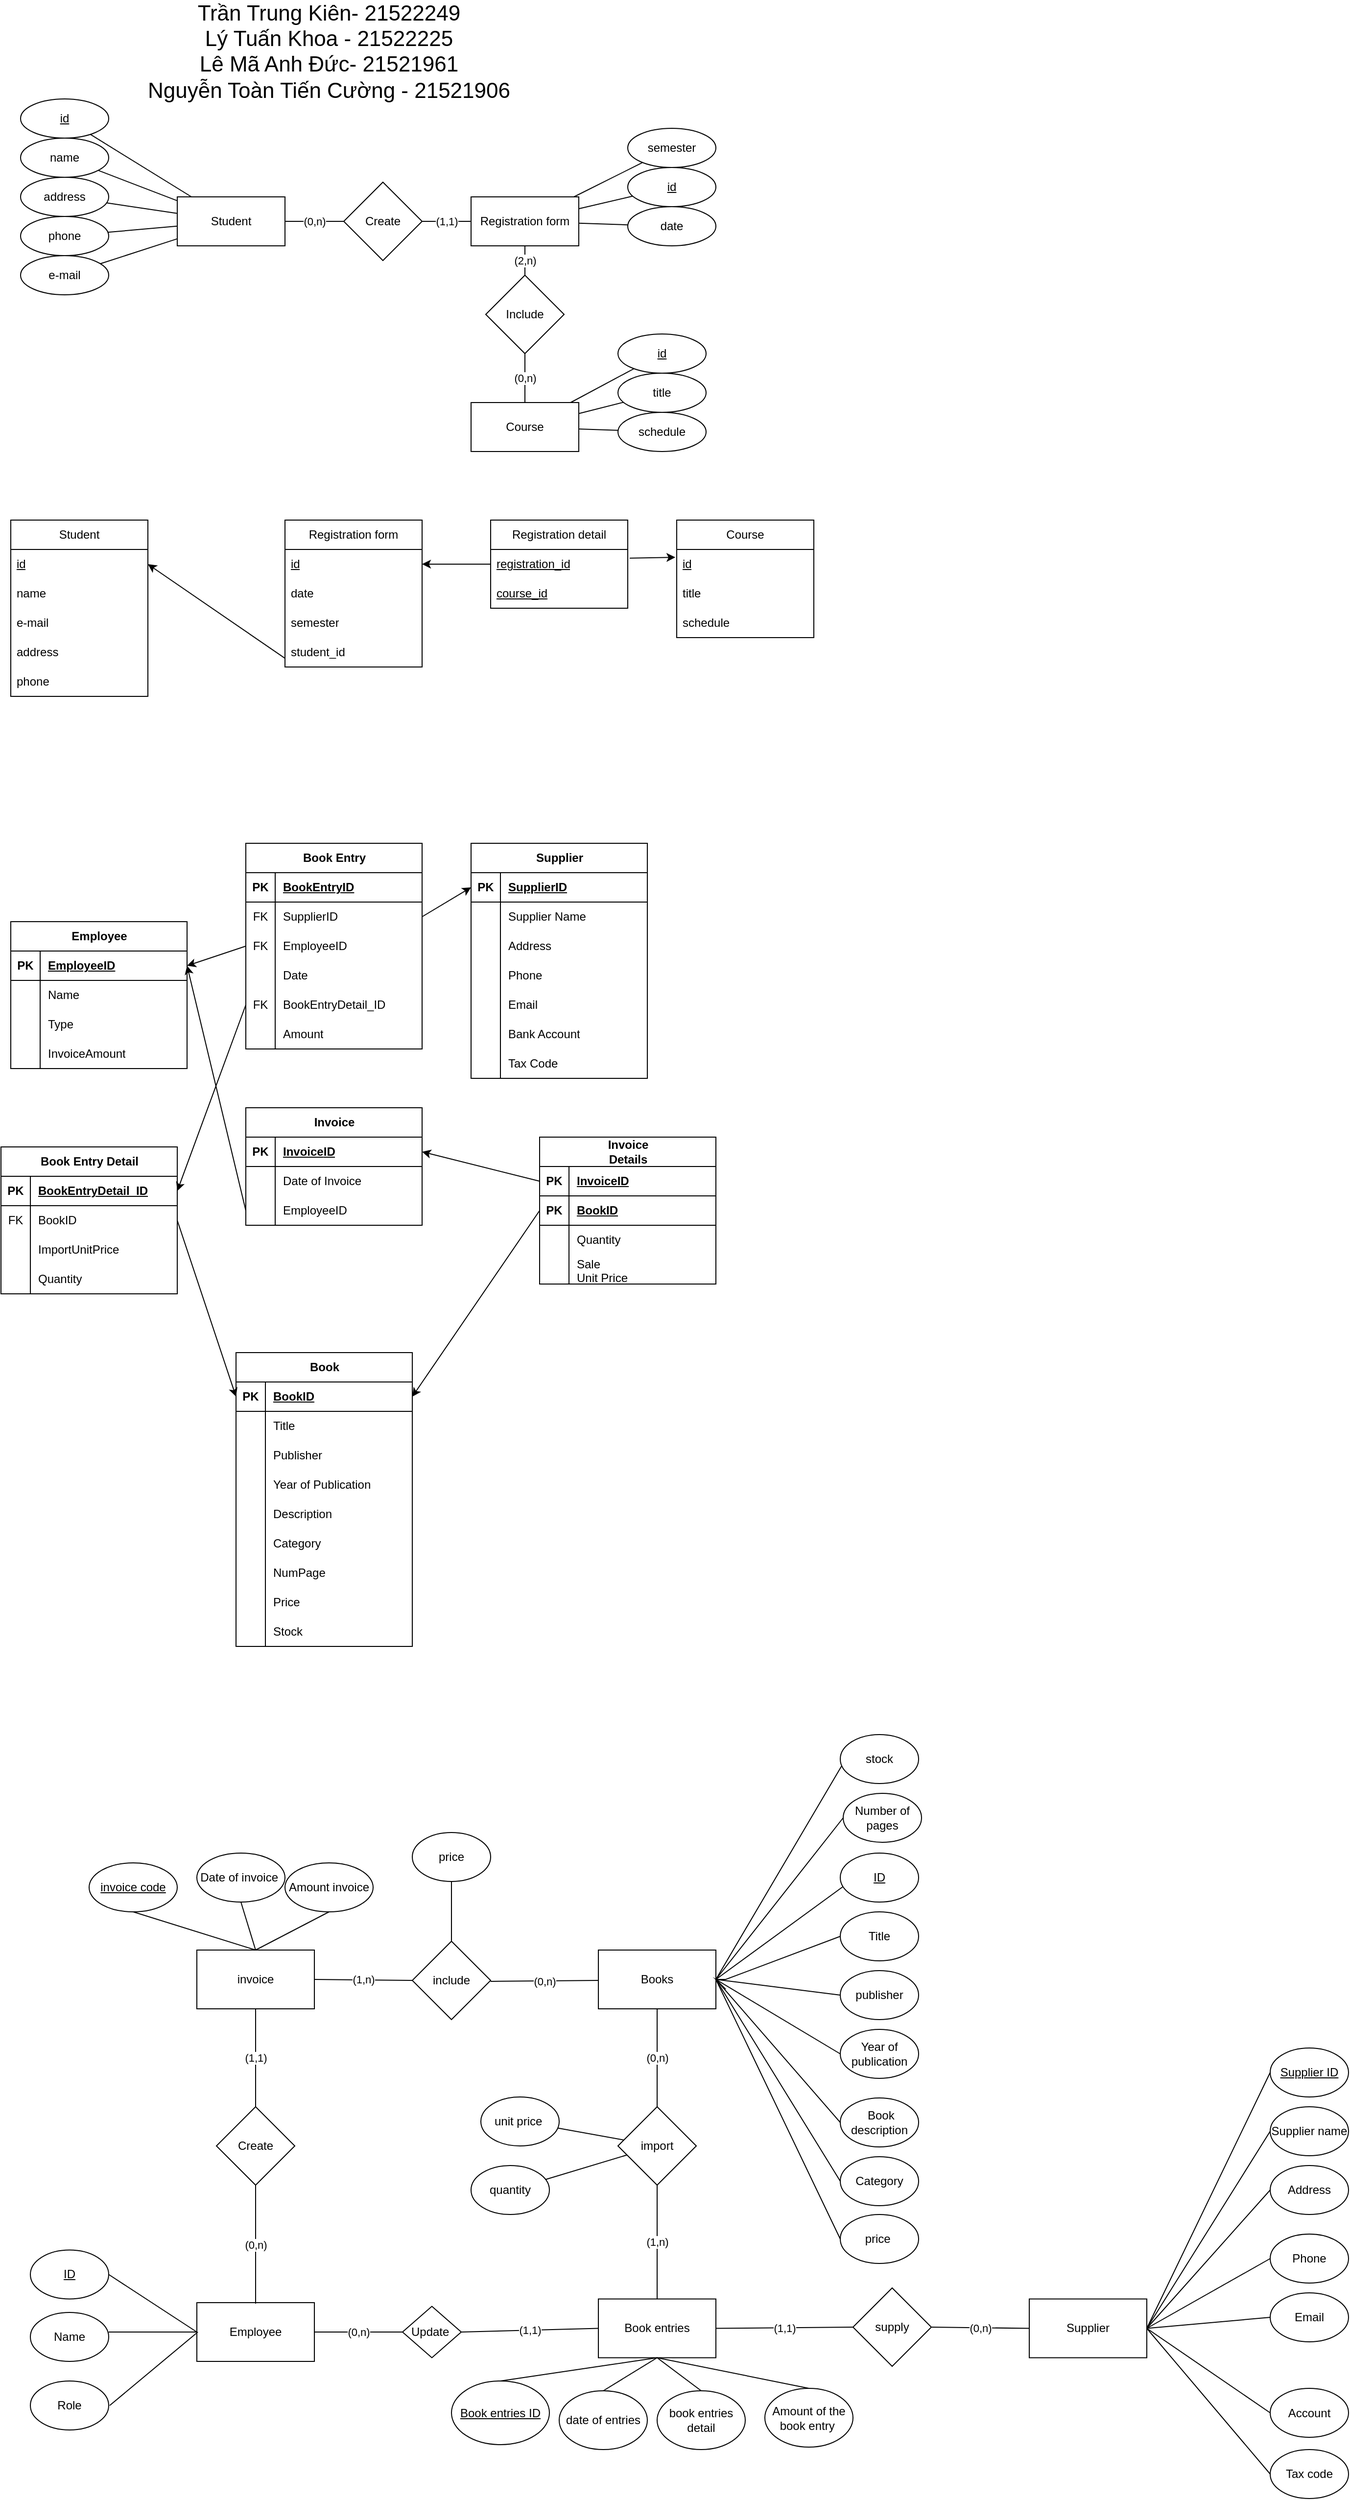 <mxfile version="24.0.7" type="github">
  <diagram name="Page-1" id="xgV_o5XKm-D9iEVRmaEv">
    <mxGraphModel dx="2066" dy="642" grid="1" gridSize="10" guides="1" tooltips="1" connect="1" arrows="1" fold="1" page="1" pageScale="1" pageWidth="850" pageHeight="1100" math="0" shadow="0">
      <root>
        <mxCell id="0" />
        <mxCell id="1" parent="0" />
        <mxCell id="TLSnlhrURs1X4PqmL-q5-1" value="Student" style="rounded=0;whiteSpace=wrap;html=1;" vertex="1" parent="1">
          <mxGeometry x="-660" y="220" width="110" height="50" as="geometry" />
        </mxCell>
        <mxCell id="TLSnlhrURs1X4PqmL-q5-19" style="rounded=0;orthogonalLoop=1;jettySize=auto;html=1;endArrow=none;endFill=0;" edge="1" parent="1" source="TLSnlhrURs1X4PqmL-q5-2" target="TLSnlhrURs1X4PqmL-q5-1">
          <mxGeometry relative="1" as="geometry" />
        </mxCell>
        <mxCell id="TLSnlhrURs1X4PqmL-q5-2" value="id" style="ellipse;whiteSpace=wrap;html=1;fontStyle=4" vertex="1" parent="1">
          <mxGeometry x="-820" y="120" width="90" height="40" as="geometry" />
        </mxCell>
        <mxCell id="TLSnlhrURs1X4PqmL-q5-20" style="rounded=0;orthogonalLoop=1;jettySize=auto;html=1;endArrow=none;endFill=0;" edge="1" parent="1" source="TLSnlhrURs1X4PqmL-q5-3" target="TLSnlhrURs1X4PqmL-q5-1">
          <mxGeometry relative="1" as="geometry" />
        </mxCell>
        <mxCell id="TLSnlhrURs1X4PqmL-q5-3" value="name" style="ellipse;whiteSpace=wrap;html=1;" vertex="1" parent="1">
          <mxGeometry x="-820" y="160" width="90" height="40" as="geometry" />
        </mxCell>
        <mxCell id="TLSnlhrURs1X4PqmL-q5-21" style="rounded=0;orthogonalLoop=1;jettySize=auto;html=1;endArrow=none;endFill=0;" edge="1" parent="1" source="TLSnlhrURs1X4PqmL-q5-4" target="TLSnlhrURs1X4PqmL-q5-1">
          <mxGeometry relative="1" as="geometry" />
        </mxCell>
        <mxCell id="TLSnlhrURs1X4PqmL-q5-4" value="address" style="ellipse;whiteSpace=wrap;html=1;" vertex="1" parent="1">
          <mxGeometry x="-820" y="200" width="90" height="40" as="geometry" />
        </mxCell>
        <mxCell id="TLSnlhrURs1X4PqmL-q5-22" style="rounded=0;orthogonalLoop=1;jettySize=auto;html=1;endArrow=none;endFill=0;" edge="1" parent="1" source="TLSnlhrURs1X4PqmL-q5-5" target="TLSnlhrURs1X4PqmL-q5-1">
          <mxGeometry relative="1" as="geometry" />
        </mxCell>
        <mxCell id="TLSnlhrURs1X4PqmL-q5-5" value="phone" style="ellipse;whiteSpace=wrap;html=1;" vertex="1" parent="1">
          <mxGeometry x="-820" y="240" width="90" height="40" as="geometry" />
        </mxCell>
        <mxCell id="TLSnlhrURs1X4PqmL-q5-23" style="rounded=0;orthogonalLoop=1;jettySize=auto;html=1;endArrow=none;endFill=0;" edge="1" parent="1" source="TLSnlhrURs1X4PqmL-q5-6" target="TLSnlhrURs1X4PqmL-q5-1">
          <mxGeometry relative="1" as="geometry" />
        </mxCell>
        <mxCell id="TLSnlhrURs1X4PqmL-q5-6" value="e-mail" style="ellipse;whiteSpace=wrap;html=1;" vertex="1" parent="1">
          <mxGeometry x="-820" y="280" width="90" height="40" as="geometry" />
        </mxCell>
        <mxCell id="TLSnlhrURs1X4PqmL-q5-8" value="Course" style="rounded=0;whiteSpace=wrap;html=1;" vertex="1" parent="1">
          <mxGeometry x="-360" y="430" width="110" height="50" as="geometry" />
        </mxCell>
        <mxCell id="TLSnlhrURs1X4PqmL-q5-29" value="(2,n)" style="rounded=0;orthogonalLoop=1;jettySize=auto;html=1;endArrow=none;endFill=0;" edge="1" parent="1" source="TLSnlhrURs1X4PqmL-q5-9" target="TLSnlhrURs1X4PqmL-q5-28">
          <mxGeometry relative="1" as="geometry" />
        </mxCell>
        <mxCell id="TLSnlhrURs1X4PqmL-q5-9" value="Registration form" style="rounded=0;whiteSpace=wrap;html=1;" vertex="1" parent="1">
          <mxGeometry x="-360" y="220" width="110" height="50" as="geometry" />
        </mxCell>
        <mxCell id="TLSnlhrURs1X4PqmL-q5-31" style="rounded=0;orthogonalLoop=1;jettySize=auto;html=1;endArrow=none;endFill=0;" edge="1" parent="1" source="TLSnlhrURs1X4PqmL-q5-10" target="TLSnlhrURs1X4PqmL-q5-8">
          <mxGeometry relative="1" as="geometry" />
        </mxCell>
        <mxCell id="TLSnlhrURs1X4PqmL-q5-10" value="id" style="ellipse;whiteSpace=wrap;html=1;fontStyle=4" vertex="1" parent="1">
          <mxGeometry x="-210" y="360" width="90" height="40" as="geometry" />
        </mxCell>
        <mxCell id="TLSnlhrURs1X4PqmL-q5-32" style="rounded=0;orthogonalLoop=1;jettySize=auto;html=1;endArrow=none;endFill=0;" edge="1" parent="1" source="TLSnlhrURs1X4PqmL-q5-11" target="TLSnlhrURs1X4PqmL-q5-8">
          <mxGeometry relative="1" as="geometry" />
        </mxCell>
        <mxCell id="TLSnlhrURs1X4PqmL-q5-11" value="title" style="ellipse;whiteSpace=wrap;html=1;" vertex="1" parent="1">
          <mxGeometry x="-210" y="400" width="90" height="40" as="geometry" />
        </mxCell>
        <mxCell id="TLSnlhrURs1X4PqmL-q5-33" style="rounded=0;orthogonalLoop=1;jettySize=auto;html=1;endArrow=none;endFill=0;" edge="1" parent="1" source="TLSnlhrURs1X4PqmL-q5-12" target="TLSnlhrURs1X4PqmL-q5-8">
          <mxGeometry relative="1" as="geometry" />
        </mxCell>
        <mxCell id="TLSnlhrURs1X4PqmL-q5-12" value="schedule" style="ellipse;whiteSpace=wrap;html=1;" vertex="1" parent="1">
          <mxGeometry x="-210" y="440" width="90" height="40" as="geometry" />
        </mxCell>
        <mxCell id="TLSnlhrURs1X4PqmL-q5-25" style="rounded=0;orthogonalLoop=1;jettySize=auto;html=1;endArrow=none;endFill=0;" edge="1" parent="1" source="TLSnlhrURs1X4PqmL-q5-13" target="TLSnlhrURs1X4PqmL-q5-9">
          <mxGeometry relative="1" as="geometry" />
        </mxCell>
        <mxCell id="TLSnlhrURs1X4PqmL-q5-13" value="id" style="ellipse;whiteSpace=wrap;html=1;fontStyle=4" vertex="1" parent="1">
          <mxGeometry x="-200" y="190" width="90" height="40" as="geometry" />
        </mxCell>
        <mxCell id="TLSnlhrURs1X4PqmL-q5-26" style="rounded=0;orthogonalLoop=1;jettySize=auto;html=1;endArrow=none;endFill=0;" edge="1" parent="1" source="TLSnlhrURs1X4PqmL-q5-14" target="TLSnlhrURs1X4PqmL-q5-9">
          <mxGeometry relative="1" as="geometry" />
        </mxCell>
        <mxCell id="TLSnlhrURs1X4PqmL-q5-14" value="date" style="ellipse;whiteSpace=wrap;html=1;" vertex="1" parent="1">
          <mxGeometry x="-200" y="230" width="90" height="40" as="geometry" />
        </mxCell>
        <mxCell id="TLSnlhrURs1X4PqmL-q5-16" value="Create" style="rhombus;whiteSpace=wrap;html=1;" vertex="1" parent="1">
          <mxGeometry x="-490" y="205" width="80" height="80" as="geometry" />
        </mxCell>
        <mxCell id="TLSnlhrURs1X4PqmL-q5-17" value="(0,n)" style="endArrow=none;html=1;rounded=0;" edge="1" parent="1" source="TLSnlhrURs1X4PqmL-q5-1" target="TLSnlhrURs1X4PqmL-q5-16">
          <mxGeometry width="50" height="50" relative="1" as="geometry">
            <mxPoint x="-470" y="380" as="sourcePoint" />
            <mxPoint x="-420" y="330" as="targetPoint" />
          </mxGeometry>
        </mxCell>
        <mxCell id="TLSnlhrURs1X4PqmL-q5-18" value="(1,1)" style="endArrow=none;html=1;rounded=0;" edge="1" parent="1" source="TLSnlhrURs1X4PqmL-q5-16" target="TLSnlhrURs1X4PqmL-q5-9">
          <mxGeometry width="50" height="50" relative="1" as="geometry">
            <mxPoint x="-410" y="360" as="sourcePoint" />
            <mxPoint x="-360" y="310" as="targetPoint" />
          </mxGeometry>
        </mxCell>
        <mxCell id="TLSnlhrURs1X4PqmL-q5-30" value="(0,n)" style="rounded=0;orthogonalLoop=1;jettySize=auto;html=1;endArrow=none;endFill=0;" edge="1" parent="1" source="TLSnlhrURs1X4PqmL-q5-28" target="TLSnlhrURs1X4PqmL-q5-8">
          <mxGeometry relative="1" as="geometry" />
        </mxCell>
        <mxCell id="TLSnlhrURs1X4PqmL-q5-28" value="Include" style="rhombus;whiteSpace=wrap;html=1;" vertex="1" parent="1">
          <mxGeometry x="-345" y="300" width="80" height="80" as="geometry" />
        </mxCell>
        <mxCell id="TLSnlhrURs1X4PqmL-q5-35" style="rounded=0;orthogonalLoop=1;jettySize=auto;html=1;endArrow=none;endFill=0;" edge="1" parent="1" source="TLSnlhrURs1X4PqmL-q5-34" target="TLSnlhrURs1X4PqmL-q5-9">
          <mxGeometry relative="1" as="geometry" />
        </mxCell>
        <mxCell id="TLSnlhrURs1X4PqmL-q5-34" value="semester" style="ellipse;whiteSpace=wrap;html=1;" vertex="1" parent="1">
          <mxGeometry x="-200" y="150" width="90" height="40" as="geometry" />
        </mxCell>
        <mxCell id="TLSnlhrURs1X4PqmL-q5-36" value="Student" style="swimlane;fontStyle=0;childLayout=stackLayout;horizontal=1;startSize=30;horizontalStack=0;resizeParent=1;resizeParentMax=0;resizeLast=0;collapsible=1;marginBottom=0;whiteSpace=wrap;html=1;" vertex="1" parent="1">
          <mxGeometry x="-830" y="550" width="140" height="180" as="geometry">
            <mxRectangle y="470" width="80" height="30" as="alternateBounds" />
          </mxGeometry>
        </mxCell>
        <mxCell id="TLSnlhrURs1X4PqmL-q5-37" value="id" style="text;strokeColor=none;fillColor=none;align=left;verticalAlign=middle;spacingLeft=4;spacingRight=4;overflow=hidden;points=[[0,0.5],[1,0.5]];portConstraint=eastwest;rotatable=0;whiteSpace=wrap;html=1;fontStyle=4" vertex="1" parent="TLSnlhrURs1X4PqmL-q5-36">
          <mxGeometry y="30" width="140" height="30" as="geometry" />
        </mxCell>
        <mxCell id="TLSnlhrURs1X4PqmL-q5-38" value="name" style="text;strokeColor=none;fillColor=none;align=left;verticalAlign=middle;spacingLeft=4;spacingRight=4;overflow=hidden;points=[[0,0.5],[1,0.5]];portConstraint=eastwest;rotatable=0;whiteSpace=wrap;html=1;" vertex="1" parent="TLSnlhrURs1X4PqmL-q5-36">
          <mxGeometry y="60" width="140" height="30" as="geometry" />
        </mxCell>
        <mxCell id="TLSnlhrURs1X4PqmL-q5-42" value="e-mail" style="text;strokeColor=none;fillColor=none;align=left;verticalAlign=middle;spacingLeft=4;spacingRight=4;overflow=hidden;points=[[0,0.5],[1,0.5]];portConstraint=eastwest;rotatable=0;whiteSpace=wrap;html=1;" vertex="1" parent="TLSnlhrURs1X4PqmL-q5-36">
          <mxGeometry y="90" width="140" height="30" as="geometry" />
        </mxCell>
        <mxCell id="TLSnlhrURs1X4PqmL-q5-41" value="&lt;div&gt;address&lt;br&gt;&lt;/div&gt;" style="text;strokeColor=none;fillColor=none;align=left;verticalAlign=middle;spacingLeft=4;spacingRight=4;overflow=hidden;points=[[0,0.5],[1,0.5]];portConstraint=eastwest;rotatable=0;whiteSpace=wrap;html=1;" vertex="1" parent="TLSnlhrURs1X4PqmL-q5-36">
          <mxGeometry y="120" width="140" height="30" as="geometry" />
        </mxCell>
        <mxCell id="TLSnlhrURs1X4PqmL-q5-39" value="phone" style="text;strokeColor=none;fillColor=none;align=left;verticalAlign=middle;spacingLeft=4;spacingRight=4;overflow=hidden;points=[[0,0.5],[1,0.5]];portConstraint=eastwest;rotatable=0;whiteSpace=wrap;html=1;" vertex="1" parent="TLSnlhrURs1X4PqmL-q5-36">
          <mxGeometry y="150" width="140" height="30" as="geometry" />
        </mxCell>
        <mxCell id="TLSnlhrURs1X4PqmL-q5-43" value="Registration form" style="swimlane;fontStyle=0;childLayout=stackLayout;horizontal=1;startSize=30;horizontalStack=0;resizeParent=1;resizeParentMax=0;resizeLast=0;collapsible=1;marginBottom=0;whiteSpace=wrap;html=1;" vertex="1" parent="1">
          <mxGeometry x="-550" y="550" width="140" height="150" as="geometry">
            <mxRectangle y="470" width="80" height="30" as="alternateBounds" />
          </mxGeometry>
        </mxCell>
        <mxCell id="TLSnlhrURs1X4PqmL-q5-44" value="id" style="text;strokeColor=none;fillColor=none;align=left;verticalAlign=middle;spacingLeft=4;spacingRight=4;overflow=hidden;points=[[0,0.5],[1,0.5]];portConstraint=eastwest;rotatable=0;whiteSpace=wrap;html=1;fontStyle=4" vertex="1" parent="TLSnlhrURs1X4PqmL-q5-43">
          <mxGeometry y="30" width="140" height="30" as="geometry" />
        </mxCell>
        <mxCell id="TLSnlhrURs1X4PqmL-q5-45" value="date" style="text;strokeColor=none;fillColor=none;align=left;verticalAlign=middle;spacingLeft=4;spacingRight=4;overflow=hidden;points=[[0,0.5],[1,0.5]];portConstraint=eastwest;rotatable=0;whiteSpace=wrap;html=1;" vertex="1" parent="TLSnlhrURs1X4PqmL-q5-43">
          <mxGeometry y="60" width="140" height="30" as="geometry" />
        </mxCell>
        <mxCell id="TLSnlhrURs1X4PqmL-q5-46" value="semester" style="text;strokeColor=none;fillColor=none;align=left;verticalAlign=middle;spacingLeft=4;spacingRight=4;overflow=hidden;points=[[0,0.5],[1,0.5]];portConstraint=eastwest;rotatable=0;whiteSpace=wrap;html=1;" vertex="1" parent="TLSnlhrURs1X4PqmL-q5-43">
          <mxGeometry y="90" width="140" height="30" as="geometry" />
        </mxCell>
        <mxCell id="TLSnlhrURs1X4PqmL-q5-49" value="student_id" style="text;strokeColor=none;fillColor=none;align=left;verticalAlign=middle;spacingLeft=4;spacingRight=4;overflow=hidden;points=[[0,0.5],[1,0.5]];portConstraint=eastwest;rotatable=0;whiteSpace=wrap;html=1;" vertex="1" parent="TLSnlhrURs1X4PqmL-q5-43">
          <mxGeometry y="120" width="140" height="30" as="geometry" />
        </mxCell>
        <mxCell id="TLSnlhrURs1X4PqmL-q5-50" value="Course" style="swimlane;fontStyle=0;childLayout=stackLayout;horizontal=1;startSize=30;horizontalStack=0;resizeParent=1;resizeParentMax=0;resizeLast=0;collapsible=1;marginBottom=0;whiteSpace=wrap;html=1;" vertex="1" parent="1">
          <mxGeometry x="-150" y="550" width="140" height="120" as="geometry">
            <mxRectangle y="470" width="80" height="30" as="alternateBounds" />
          </mxGeometry>
        </mxCell>
        <mxCell id="TLSnlhrURs1X4PqmL-q5-51" value="id" style="text;strokeColor=none;fillColor=none;align=left;verticalAlign=middle;spacingLeft=4;spacingRight=4;overflow=hidden;points=[[0,0.5],[1,0.5]];portConstraint=eastwest;rotatable=0;whiteSpace=wrap;html=1;fontStyle=4" vertex="1" parent="TLSnlhrURs1X4PqmL-q5-50">
          <mxGeometry y="30" width="140" height="30" as="geometry" />
        </mxCell>
        <mxCell id="TLSnlhrURs1X4PqmL-q5-52" value="title" style="text;strokeColor=none;fillColor=none;align=left;verticalAlign=middle;spacingLeft=4;spacingRight=4;overflow=hidden;points=[[0,0.5],[1,0.5]];portConstraint=eastwest;rotatable=0;whiteSpace=wrap;html=1;" vertex="1" parent="TLSnlhrURs1X4PqmL-q5-50">
          <mxGeometry y="60" width="140" height="30" as="geometry" />
        </mxCell>
        <mxCell id="TLSnlhrURs1X4PqmL-q5-53" value="schedule" style="text;strokeColor=none;fillColor=none;align=left;verticalAlign=middle;spacingLeft=4;spacingRight=4;overflow=hidden;points=[[0,0.5],[1,0.5]];portConstraint=eastwest;rotatable=0;whiteSpace=wrap;html=1;" vertex="1" parent="TLSnlhrURs1X4PqmL-q5-50">
          <mxGeometry y="90" width="140" height="30" as="geometry" />
        </mxCell>
        <mxCell id="TLSnlhrURs1X4PqmL-q5-55" value="Registration detail" style="swimlane;fontStyle=0;childLayout=stackLayout;horizontal=1;startSize=30;horizontalStack=0;resizeParent=1;resizeParentMax=0;resizeLast=0;collapsible=1;marginBottom=0;whiteSpace=wrap;html=1;" vertex="1" parent="1">
          <mxGeometry x="-340" y="550" width="140" height="90" as="geometry">
            <mxRectangle y="470" width="80" height="30" as="alternateBounds" />
          </mxGeometry>
        </mxCell>
        <mxCell id="TLSnlhrURs1X4PqmL-q5-59" value="registration_id" style="text;strokeColor=none;fillColor=none;align=left;verticalAlign=middle;spacingLeft=4;spacingRight=4;overflow=hidden;points=[[0,0.5],[1,0.5]];portConstraint=eastwest;rotatable=0;whiteSpace=wrap;html=1;fontStyle=4" vertex="1" parent="TLSnlhrURs1X4PqmL-q5-55">
          <mxGeometry y="30" width="140" height="30" as="geometry" />
        </mxCell>
        <mxCell id="TLSnlhrURs1X4PqmL-q5-56" value="course_id" style="text;strokeColor=none;fillColor=none;align=left;verticalAlign=middle;spacingLeft=4;spacingRight=4;overflow=hidden;points=[[0,0.5],[1,0.5]];portConstraint=eastwest;rotatable=0;whiteSpace=wrap;html=1;fontStyle=4" vertex="1" parent="TLSnlhrURs1X4PqmL-q5-55">
          <mxGeometry y="60" width="140" height="30" as="geometry" />
        </mxCell>
        <mxCell id="TLSnlhrURs1X4PqmL-q5-60" style="rounded=0;orthogonalLoop=1;jettySize=auto;html=1;exitX=0.002;exitY=0.711;exitDx=0;exitDy=0;exitPerimeter=0;entryX=1;entryY=0.5;entryDx=0;entryDy=0;" edge="1" parent="1" source="TLSnlhrURs1X4PqmL-q5-49" target="TLSnlhrURs1X4PqmL-q5-37">
          <mxGeometry relative="1" as="geometry" />
        </mxCell>
        <mxCell id="TLSnlhrURs1X4PqmL-q5-61" style="rounded=0;orthogonalLoop=1;jettySize=auto;html=1;exitX=0;exitY=0.5;exitDx=0;exitDy=0;" edge="1" parent="1" source="TLSnlhrURs1X4PqmL-q5-59" target="TLSnlhrURs1X4PqmL-q5-44">
          <mxGeometry relative="1" as="geometry" />
        </mxCell>
        <mxCell id="TLSnlhrURs1X4PqmL-q5-62" style="rounded=0;orthogonalLoop=1;jettySize=auto;html=1;exitX=1.014;exitY=0.294;exitDx=0;exitDy=0;exitPerimeter=0;entryX=-0.01;entryY=0.267;entryDx=0;entryDy=0;entryPerimeter=0;" edge="1" parent="1" source="TLSnlhrURs1X4PqmL-q5-59" target="TLSnlhrURs1X4PqmL-q5-51">
          <mxGeometry relative="1" as="geometry" />
        </mxCell>
        <mxCell id="TLSnlhrURs1X4PqmL-q5-313" value="Book" style="shape=table;startSize=30;container=1;collapsible=1;childLayout=tableLayout;fixedRows=1;rowLines=0;fontStyle=1;align=center;resizeLast=1;html=1;" vertex="1" parent="1">
          <mxGeometry x="-600" y="1400" width="180" height="300" as="geometry" />
        </mxCell>
        <mxCell id="TLSnlhrURs1X4PqmL-q5-314" value="" style="shape=tableRow;horizontal=0;startSize=0;swimlaneHead=0;swimlaneBody=0;fillColor=none;collapsible=0;dropTarget=0;points=[[0,0.5],[1,0.5]];portConstraint=eastwest;top=0;left=0;right=0;bottom=1;" vertex="1" parent="TLSnlhrURs1X4PqmL-q5-313">
          <mxGeometry y="30" width="180" height="30" as="geometry" />
        </mxCell>
        <mxCell id="TLSnlhrURs1X4PqmL-q5-315" value="PK" style="shape=partialRectangle;connectable=0;fillColor=none;top=0;left=0;bottom=0;right=0;fontStyle=1;overflow=hidden;whiteSpace=wrap;html=1;" vertex="1" parent="TLSnlhrURs1X4PqmL-q5-314">
          <mxGeometry width="30" height="30" as="geometry">
            <mxRectangle width="30" height="30" as="alternateBounds" />
          </mxGeometry>
        </mxCell>
        <mxCell id="TLSnlhrURs1X4PqmL-q5-316" value="BookID" style="shape=partialRectangle;connectable=0;fillColor=none;top=0;left=0;bottom=0;right=0;align=left;spacingLeft=6;fontStyle=5;overflow=hidden;whiteSpace=wrap;html=1;" vertex="1" parent="TLSnlhrURs1X4PqmL-q5-314">
          <mxGeometry x="30" width="150" height="30" as="geometry">
            <mxRectangle width="150" height="30" as="alternateBounds" />
          </mxGeometry>
        </mxCell>
        <mxCell id="TLSnlhrURs1X4PqmL-q5-317" value="" style="shape=tableRow;horizontal=0;startSize=0;swimlaneHead=0;swimlaneBody=0;fillColor=none;collapsible=0;dropTarget=0;points=[[0,0.5],[1,0.5]];portConstraint=eastwest;top=0;left=0;right=0;bottom=0;" vertex="1" parent="TLSnlhrURs1X4PqmL-q5-313">
          <mxGeometry y="60" width="180" height="30" as="geometry" />
        </mxCell>
        <mxCell id="TLSnlhrURs1X4PqmL-q5-318" value="" style="shape=partialRectangle;connectable=0;fillColor=none;top=0;left=0;bottom=0;right=0;editable=1;overflow=hidden;whiteSpace=wrap;html=1;" vertex="1" parent="TLSnlhrURs1X4PqmL-q5-317">
          <mxGeometry width="30" height="30" as="geometry">
            <mxRectangle width="30" height="30" as="alternateBounds" />
          </mxGeometry>
        </mxCell>
        <mxCell id="TLSnlhrURs1X4PqmL-q5-319" value="Title" style="shape=partialRectangle;connectable=0;fillColor=none;top=0;left=0;bottom=0;right=0;align=left;spacingLeft=6;overflow=hidden;whiteSpace=wrap;html=1;" vertex="1" parent="TLSnlhrURs1X4PqmL-q5-317">
          <mxGeometry x="30" width="150" height="30" as="geometry">
            <mxRectangle width="150" height="30" as="alternateBounds" />
          </mxGeometry>
        </mxCell>
        <mxCell id="TLSnlhrURs1X4PqmL-q5-320" value="" style="shape=tableRow;horizontal=0;startSize=0;swimlaneHead=0;swimlaneBody=0;fillColor=none;collapsible=0;dropTarget=0;points=[[0,0.5],[1,0.5]];portConstraint=eastwest;top=0;left=0;right=0;bottom=0;" vertex="1" parent="TLSnlhrURs1X4PqmL-q5-313">
          <mxGeometry y="90" width="180" height="30" as="geometry" />
        </mxCell>
        <mxCell id="TLSnlhrURs1X4PqmL-q5-321" value="" style="shape=partialRectangle;connectable=0;fillColor=none;top=0;left=0;bottom=0;right=0;editable=1;overflow=hidden;whiteSpace=wrap;html=1;" vertex="1" parent="TLSnlhrURs1X4PqmL-q5-320">
          <mxGeometry width="30" height="30" as="geometry">
            <mxRectangle width="30" height="30" as="alternateBounds" />
          </mxGeometry>
        </mxCell>
        <mxCell id="TLSnlhrURs1X4PqmL-q5-322" value="Publisher" style="shape=partialRectangle;connectable=0;fillColor=none;top=0;left=0;bottom=0;right=0;align=left;spacingLeft=6;overflow=hidden;whiteSpace=wrap;html=1;" vertex="1" parent="TLSnlhrURs1X4PqmL-q5-320">
          <mxGeometry x="30" width="150" height="30" as="geometry">
            <mxRectangle width="150" height="30" as="alternateBounds" />
          </mxGeometry>
        </mxCell>
        <mxCell id="TLSnlhrURs1X4PqmL-q5-323" value="" style="shape=tableRow;horizontal=0;startSize=0;swimlaneHead=0;swimlaneBody=0;fillColor=none;collapsible=0;dropTarget=0;points=[[0,0.5],[1,0.5]];portConstraint=eastwest;top=0;left=0;right=0;bottom=0;" vertex="1" parent="TLSnlhrURs1X4PqmL-q5-313">
          <mxGeometry y="120" width="180" height="30" as="geometry" />
        </mxCell>
        <mxCell id="TLSnlhrURs1X4PqmL-q5-324" value="" style="shape=partialRectangle;connectable=0;fillColor=none;top=0;left=0;bottom=0;right=0;editable=1;overflow=hidden;whiteSpace=wrap;html=1;" vertex="1" parent="TLSnlhrURs1X4PqmL-q5-323">
          <mxGeometry width="30" height="30" as="geometry">
            <mxRectangle width="30" height="30" as="alternateBounds" />
          </mxGeometry>
        </mxCell>
        <mxCell id="TLSnlhrURs1X4PqmL-q5-325" value="Year of Publication" style="shape=partialRectangle;connectable=0;fillColor=none;top=0;left=0;bottom=0;right=0;align=left;spacingLeft=6;overflow=hidden;whiteSpace=wrap;html=1;" vertex="1" parent="TLSnlhrURs1X4PqmL-q5-323">
          <mxGeometry x="30" width="150" height="30" as="geometry">
            <mxRectangle width="150" height="30" as="alternateBounds" />
          </mxGeometry>
        </mxCell>
        <mxCell id="TLSnlhrURs1X4PqmL-q5-326" value="" style="shape=tableRow;horizontal=0;startSize=0;swimlaneHead=0;swimlaneBody=0;fillColor=none;collapsible=0;dropTarget=0;points=[[0,0.5],[1,0.5]];portConstraint=eastwest;top=0;left=0;right=0;bottom=0;" vertex="1" parent="TLSnlhrURs1X4PqmL-q5-313">
          <mxGeometry y="150" width="180" height="30" as="geometry" />
        </mxCell>
        <mxCell id="TLSnlhrURs1X4PqmL-q5-327" value="" style="shape=partialRectangle;connectable=0;fillColor=none;top=0;left=0;bottom=0;right=0;editable=1;overflow=hidden;whiteSpace=wrap;html=1;" vertex="1" parent="TLSnlhrURs1X4PqmL-q5-326">
          <mxGeometry width="30" height="30" as="geometry">
            <mxRectangle width="30" height="30" as="alternateBounds" />
          </mxGeometry>
        </mxCell>
        <mxCell id="TLSnlhrURs1X4PqmL-q5-328" value="Description" style="shape=partialRectangle;connectable=0;fillColor=none;top=0;left=0;bottom=0;right=0;align=left;spacingLeft=6;overflow=hidden;whiteSpace=wrap;html=1;" vertex="1" parent="TLSnlhrURs1X4PqmL-q5-326">
          <mxGeometry x="30" width="150" height="30" as="geometry">
            <mxRectangle width="150" height="30" as="alternateBounds" />
          </mxGeometry>
        </mxCell>
        <mxCell id="TLSnlhrURs1X4PqmL-q5-329" value="" style="shape=tableRow;horizontal=0;startSize=0;swimlaneHead=0;swimlaneBody=0;fillColor=none;collapsible=0;dropTarget=0;points=[[0,0.5],[1,0.5]];portConstraint=eastwest;top=0;left=0;right=0;bottom=0;" vertex="1" parent="TLSnlhrURs1X4PqmL-q5-313">
          <mxGeometry y="180" width="180" height="30" as="geometry" />
        </mxCell>
        <mxCell id="TLSnlhrURs1X4PqmL-q5-330" value="" style="shape=partialRectangle;connectable=0;fillColor=none;top=0;left=0;bottom=0;right=0;editable=1;overflow=hidden;whiteSpace=wrap;html=1;" vertex="1" parent="TLSnlhrURs1X4PqmL-q5-329">
          <mxGeometry width="30" height="30" as="geometry">
            <mxRectangle width="30" height="30" as="alternateBounds" />
          </mxGeometry>
        </mxCell>
        <mxCell id="TLSnlhrURs1X4PqmL-q5-331" value="Category" style="shape=partialRectangle;connectable=0;fillColor=none;top=0;left=0;bottom=0;right=0;align=left;spacingLeft=6;overflow=hidden;whiteSpace=wrap;html=1;" vertex="1" parent="TLSnlhrURs1X4PqmL-q5-329">
          <mxGeometry x="30" width="150" height="30" as="geometry">
            <mxRectangle width="150" height="30" as="alternateBounds" />
          </mxGeometry>
        </mxCell>
        <mxCell id="TLSnlhrURs1X4PqmL-q5-332" value="" style="shape=tableRow;horizontal=0;startSize=0;swimlaneHead=0;swimlaneBody=0;fillColor=none;collapsible=0;dropTarget=0;points=[[0,0.5],[1,0.5]];portConstraint=eastwest;top=0;left=0;right=0;bottom=0;" vertex="1" parent="TLSnlhrURs1X4PqmL-q5-313">
          <mxGeometry y="210" width="180" height="30" as="geometry" />
        </mxCell>
        <mxCell id="TLSnlhrURs1X4PqmL-q5-333" value="" style="shape=partialRectangle;connectable=0;fillColor=none;top=0;left=0;bottom=0;right=0;editable=1;overflow=hidden;whiteSpace=wrap;html=1;" vertex="1" parent="TLSnlhrURs1X4PqmL-q5-332">
          <mxGeometry width="30" height="30" as="geometry">
            <mxRectangle width="30" height="30" as="alternateBounds" />
          </mxGeometry>
        </mxCell>
        <mxCell id="TLSnlhrURs1X4PqmL-q5-334" value="NumPage" style="shape=partialRectangle;connectable=0;fillColor=none;top=0;left=0;bottom=0;right=0;align=left;spacingLeft=6;overflow=hidden;whiteSpace=wrap;html=1;" vertex="1" parent="TLSnlhrURs1X4PqmL-q5-332">
          <mxGeometry x="30" width="150" height="30" as="geometry">
            <mxRectangle width="150" height="30" as="alternateBounds" />
          </mxGeometry>
        </mxCell>
        <mxCell id="TLSnlhrURs1X4PqmL-q5-335" value="" style="shape=tableRow;horizontal=0;startSize=0;swimlaneHead=0;swimlaneBody=0;fillColor=none;collapsible=0;dropTarget=0;points=[[0,0.5],[1,0.5]];portConstraint=eastwest;top=0;left=0;right=0;bottom=0;" vertex="1" parent="TLSnlhrURs1X4PqmL-q5-313">
          <mxGeometry y="240" width="180" height="30" as="geometry" />
        </mxCell>
        <mxCell id="TLSnlhrURs1X4PqmL-q5-336" value="" style="shape=partialRectangle;connectable=0;fillColor=none;top=0;left=0;bottom=0;right=0;editable=1;overflow=hidden;whiteSpace=wrap;html=1;" vertex="1" parent="TLSnlhrURs1X4PqmL-q5-335">
          <mxGeometry width="30" height="30" as="geometry">
            <mxRectangle width="30" height="30" as="alternateBounds" />
          </mxGeometry>
        </mxCell>
        <mxCell id="TLSnlhrURs1X4PqmL-q5-337" value="Price" style="shape=partialRectangle;connectable=0;fillColor=none;top=0;left=0;bottom=0;right=0;align=left;spacingLeft=6;overflow=hidden;whiteSpace=wrap;html=1;" vertex="1" parent="TLSnlhrURs1X4PqmL-q5-335">
          <mxGeometry x="30" width="150" height="30" as="geometry">
            <mxRectangle width="150" height="30" as="alternateBounds" />
          </mxGeometry>
        </mxCell>
        <mxCell id="TLSnlhrURs1X4PqmL-q5-338" value="" style="shape=tableRow;horizontal=0;startSize=0;swimlaneHead=0;swimlaneBody=0;fillColor=none;collapsible=0;dropTarget=0;points=[[0,0.5],[1,0.5]];portConstraint=eastwest;top=0;left=0;right=0;bottom=0;" vertex="1" parent="TLSnlhrURs1X4PqmL-q5-313">
          <mxGeometry y="270" width="180" height="30" as="geometry" />
        </mxCell>
        <mxCell id="TLSnlhrURs1X4PqmL-q5-339" value="" style="shape=partialRectangle;connectable=0;fillColor=none;top=0;left=0;bottom=0;right=0;editable=1;overflow=hidden;whiteSpace=wrap;html=1;" vertex="1" parent="TLSnlhrURs1X4PqmL-q5-338">
          <mxGeometry width="30" height="30" as="geometry">
            <mxRectangle width="30" height="30" as="alternateBounds" />
          </mxGeometry>
        </mxCell>
        <mxCell id="TLSnlhrURs1X4PqmL-q5-340" value="Stock" style="shape=partialRectangle;connectable=0;fillColor=none;top=0;left=0;bottom=0;right=0;align=left;spacingLeft=6;overflow=hidden;whiteSpace=wrap;html=1;" vertex="1" parent="TLSnlhrURs1X4PqmL-q5-338">
          <mxGeometry x="30" width="150" height="30" as="geometry">
            <mxRectangle width="150" height="30" as="alternateBounds" />
          </mxGeometry>
        </mxCell>
        <mxCell id="TLSnlhrURs1X4PqmL-q5-341" value="Book Entry Detail" style="shape=table;startSize=30;container=1;collapsible=1;childLayout=tableLayout;fixedRows=1;rowLines=0;fontStyle=1;align=center;resizeLast=1;html=1;" vertex="1" parent="1">
          <mxGeometry x="-840" y="1190" width="180" height="150" as="geometry" />
        </mxCell>
        <mxCell id="TLSnlhrURs1X4PqmL-q5-342" value="" style="shape=tableRow;horizontal=0;startSize=0;swimlaneHead=0;swimlaneBody=0;fillColor=none;collapsible=0;dropTarget=0;points=[[0,0.5],[1,0.5]];portConstraint=eastwest;top=0;left=0;right=0;bottom=1;" vertex="1" parent="TLSnlhrURs1X4PqmL-q5-341">
          <mxGeometry y="30" width="180" height="30" as="geometry" />
        </mxCell>
        <mxCell id="TLSnlhrURs1X4PqmL-q5-343" value="PK" style="shape=partialRectangle;connectable=0;fillColor=none;top=0;left=0;bottom=0;right=0;fontStyle=1;overflow=hidden;whiteSpace=wrap;html=1;" vertex="1" parent="TLSnlhrURs1X4PqmL-q5-342">
          <mxGeometry width="30" height="30" as="geometry">
            <mxRectangle width="30" height="30" as="alternateBounds" />
          </mxGeometry>
        </mxCell>
        <mxCell id="TLSnlhrURs1X4PqmL-q5-344" value="BookEntryDetail_ID" style="shape=partialRectangle;connectable=0;fillColor=none;top=0;left=0;bottom=0;right=0;align=left;spacingLeft=6;fontStyle=5;overflow=hidden;whiteSpace=wrap;html=1;" vertex="1" parent="TLSnlhrURs1X4PqmL-q5-342">
          <mxGeometry x="30" width="150" height="30" as="geometry">
            <mxRectangle width="150" height="30" as="alternateBounds" />
          </mxGeometry>
        </mxCell>
        <mxCell id="TLSnlhrURs1X4PqmL-q5-345" value="" style="shape=tableRow;horizontal=0;startSize=0;swimlaneHead=0;swimlaneBody=0;fillColor=none;collapsible=0;dropTarget=0;points=[[0,0.5],[1,0.5]];portConstraint=eastwest;top=0;left=0;right=0;bottom=0;" vertex="1" parent="TLSnlhrURs1X4PqmL-q5-341">
          <mxGeometry y="60" width="180" height="30" as="geometry" />
        </mxCell>
        <mxCell id="TLSnlhrURs1X4PqmL-q5-346" value="FK" style="shape=partialRectangle;connectable=0;fillColor=none;top=0;left=0;bottom=0;right=0;editable=1;overflow=hidden;whiteSpace=wrap;html=1;" vertex="1" parent="TLSnlhrURs1X4PqmL-q5-345">
          <mxGeometry width="30" height="30" as="geometry">
            <mxRectangle width="30" height="30" as="alternateBounds" />
          </mxGeometry>
        </mxCell>
        <mxCell id="TLSnlhrURs1X4PqmL-q5-347" value="BookID" style="shape=partialRectangle;connectable=0;fillColor=none;top=0;left=0;bottom=0;right=0;align=left;spacingLeft=6;overflow=hidden;whiteSpace=wrap;html=1;" vertex="1" parent="TLSnlhrURs1X4PqmL-q5-345">
          <mxGeometry x="30" width="150" height="30" as="geometry">
            <mxRectangle width="150" height="30" as="alternateBounds" />
          </mxGeometry>
        </mxCell>
        <mxCell id="TLSnlhrURs1X4PqmL-q5-348" value="" style="shape=tableRow;horizontal=0;startSize=0;swimlaneHead=0;swimlaneBody=0;fillColor=none;collapsible=0;dropTarget=0;points=[[0,0.5],[1,0.5]];portConstraint=eastwest;top=0;left=0;right=0;bottom=0;" vertex="1" parent="TLSnlhrURs1X4PqmL-q5-341">
          <mxGeometry y="90" width="180" height="30" as="geometry" />
        </mxCell>
        <mxCell id="TLSnlhrURs1X4PqmL-q5-349" value="" style="shape=partialRectangle;connectable=0;fillColor=none;top=0;left=0;bottom=0;right=0;editable=1;overflow=hidden;whiteSpace=wrap;html=1;" vertex="1" parent="TLSnlhrURs1X4PqmL-q5-348">
          <mxGeometry width="30" height="30" as="geometry">
            <mxRectangle width="30" height="30" as="alternateBounds" />
          </mxGeometry>
        </mxCell>
        <mxCell id="TLSnlhrURs1X4PqmL-q5-350" value="ImportUnitPrice" style="shape=partialRectangle;connectable=0;fillColor=none;top=0;left=0;bottom=0;right=0;align=left;spacingLeft=6;overflow=hidden;whiteSpace=wrap;html=1;" vertex="1" parent="TLSnlhrURs1X4PqmL-q5-348">
          <mxGeometry x="30" width="150" height="30" as="geometry">
            <mxRectangle width="150" height="30" as="alternateBounds" />
          </mxGeometry>
        </mxCell>
        <mxCell id="TLSnlhrURs1X4PqmL-q5-351" value="" style="shape=tableRow;horizontal=0;startSize=0;swimlaneHead=0;swimlaneBody=0;fillColor=none;collapsible=0;dropTarget=0;points=[[0,0.5],[1,0.5]];portConstraint=eastwest;top=0;left=0;right=0;bottom=0;" vertex="1" parent="TLSnlhrURs1X4PqmL-q5-341">
          <mxGeometry y="120" width="180" height="30" as="geometry" />
        </mxCell>
        <mxCell id="TLSnlhrURs1X4PqmL-q5-352" value="" style="shape=partialRectangle;connectable=0;fillColor=none;top=0;left=0;bottom=0;right=0;editable=1;overflow=hidden;whiteSpace=wrap;html=1;" vertex="1" parent="TLSnlhrURs1X4PqmL-q5-351">
          <mxGeometry width="30" height="30" as="geometry">
            <mxRectangle width="30" height="30" as="alternateBounds" />
          </mxGeometry>
        </mxCell>
        <mxCell id="TLSnlhrURs1X4PqmL-q5-353" value="Quantity" style="shape=partialRectangle;connectable=0;fillColor=none;top=0;left=0;bottom=0;right=0;align=left;spacingLeft=6;overflow=hidden;whiteSpace=wrap;html=1;" vertex="1" parent="TLSnlhrURs1X4PqmL-q5-351">
          <mxGeometry x="30" width="150" height="30" as="geometry">
            <mxRectangle width="150" height="30" as="alternateBounds" />
          </mxGeometry>
        </mxCell>
        <mxCell id="TLSnlhrURs1X4PqmL-q5-354" value="&lt;span style=&quot;white-space: normal;&quot;&gt;Invoice Details&lt;/span&gt;" style="shape=table;startSize=30;container=1;collapsible=1;childLayout=tableLayout;fixedRows=1;rowLines=0;fontStyle=1;align=center;resizeLast=1;html=1;" vertex="1" parent="1">
          <mxGeometry x="-290" y="1180" width="180" height="150" as="geometry" />
        </mxCell>
        <mxCell id="TLSnlhrURs1X4PqmL-q5-355" value="" style="shape=tableRow;horizontal=0;startSize=0;swimlaneHead=0;swimlaneBody=0;fillColor=none;collapsible=0;dropTarget=0;points=[[0,0.5],[1,0.5]];portConstraint=eastwest;top=0;left=0;right=0;bottom=1;" vertex="1" parent="TLSnlhrURs1X4PqmL-q5-354">
          <mxGeometry y="30" width="180" height="30" as="geometry" />
        </mxCell>
        <mxCell id="TLSnlhrURs1X4PqmL-q5-356" value="PK" style="shape=partialRectangle;connectable=0;fillColor=none;top=0;left=0;bottom=0;right=0;fontStyle=1;overflow=hidden;whiteSpace=wrap;html=1;" vertex="1" parent="TLSnlhrURs1X4PqmL-q5-355">
          <mxGeometry width="30" height="30" as="geometry">
            <mxRectangle width="30" height="30" as="alternateBounds" />
          </mxGeometry>
        </mxCell>
        <mxCell id="TLSnlhrURs1X4PqmL-q5-357" value="InvoiceID" style="shape=partialRectangle;connectable=0;fillColor=none;top=0;left=0;bottom=0;right=0;align=left;spacingLeft=6;fontStyle=5;overflow=hidden;whiteSpace=wrap;html=1;" vertex="1" parent="TLSnlhrURs1X4PqmL-q5-355">
          <mxGeometry x="30" width="150" height="30" as="geometry">
            <mxRectangle width="150" height="30" as="alternateBounds" />
          </mxGeometry>
        </mxCell>
        <mxCell id="TLSnlhrURs1X4PqmL-q5-358" value="" style="shape=tableRow;horizontal=0;startSize=0;swimlaneHead=0;swimlaneBody=0;fillColor=none;collapsible=0;dropTarget=0;points=[[0,0.5],[1,0.5]];portConstraint=eastwest;top=0;left=0;right=0;bottom=1;" vertex="1" parent="TLSnlhrURs1X4PqmL-q5-354">
          <mxGeometry y="60" width="180" height="30" as="geometry" />
        </mxCell>
        <mxCell id="TLSnlhrURs1X4PqmL-q5-359" value="PK" style="shape=partialRectangle;connectable=0;fillColor=none;top=0;left=0;bottom=0;right=0;fontStyle=1;overflow=hidden;whiteSpace=wrap;html=1;" vertex="1" parent="TLSnlhrURs1X4PqmL-q5-358">
          <mxGeometry width="30" height="30" as="geometry">
            <mxRectangle width="30" height="30" as="alternateBounds" />
          </mxGeometry>
        </mxCell>
        <mxCell id="TLSnlhrURs1X4PqmL-q5-360" value="BookID" style="shape=partialRectangle;connectable=0;fillColor=none;top=0;left=0;bottom=0;right=0;align=left;spacingLeft=6;fontStyle=5;overflow=hidden;whiteSpace=wrap;html=1;" vertex="1" parent="TLSnlhrURs1X4PqmL-q5-358">
          <mxGeometry x="30" width="150" height="30" as="geometry">
            <mxRectangle width="150" height="30" as="alternateBounds" />
          </mxGeometry>
        </mxCell>
        <mxCell id="TLSnlhrURs1X4PqmL-q5-361" value="" style="shape=tableRow;horizontal=0;startSize=0;swimlaneHead=0;swimlaneBody=0;fillColor=none;collapsible=0;dropTarget=0;points=[[0,0.5],[1,0.5]];portConstraint=eastwest;top=0;left=0;right=0;bottom=0;" vertex="1" parent="TLSnlhrURs1X4PqmL-q5-354">
          <mxGeometry y="90" width="180" height="30" as="geometry" />
        </mxCell>
        <mxCell id="TLSnlhrURs1X4PqmL-q5-362" value="" style="shape=partialRectangle;connectable=0;fillColor=none;top=0;left=0;bottom=0;right=0;editable=1;overflow=hidden;whiteSpace=wrap;html=1;" vertex="1" parent="TLSnlhrURs1X4PqmL-q5-361">
          <mxGeometry width="30" height="30" as="geometry">
            <mxRectangle width="30" height="30" as="alternateBounds" />
          </mxGeometry>
        </mxCell>
        <mxCell id="TLSnlhrURs1X4PqmL-q5-363" value="&lt;span style=&quot;text-align: center;&quot;&gt;Quantity&lt;/span&gt;" style="shape=partialRectangle;connectable=0;fillColor=none;top=0;left=0;bottom=0;right=0;align=left;spacingLeft=6;overflow=hidden;whiteSpace=wrap;html=1;" vertex="1" parent="TLSnlhrURs1X4PqmL-q5-361">
          <mxGeometry x="30" width="150" height="30" as="geometry">
            <mxRectangle width="150" height="30" as="alternateBounds" />
          </mxGeometry>
        </mxCell>
        <mxCell id="TLSnlhrURs1X4PqmL-q5-364" value="" style="shape=tableRow;horizontal=0;startSize=0;swimlaneHead=0;swimlaneBody=0;fillColor=none;collapsible=0;dropTarget=0;points=[[0,0.5],[1,0.5]];portConstraint=eastwest;top=0;left=0;right=0;bottom=0;" vertex="1" parent="TLSnlhrURs1X4PqmL-q5-354">
          <mxGeometry y="120" width="180" height="30" as="geometry" />
        </mxCell>
        <mxCell id="TLSnlhrURs1X4PqmL-q5-365" value="" style="shape=partialRectangle;connectable=0;fillColor=none;top=0;left=0;bottom=0;right=0;editable=1;overflow=hidden;whiteSpace=wrap;html=1;" vertex="1" parent="TLSnlhrURs1X4PqmL-q5-364">
          <mxGeometry width="30" height="30" as="geometry">
            <mxRectangle width="30" height="30" as="alternateBounds" />
          </mxGeometry>
        </mxCell>
        <mxCell id="TLSnlhrURs1X4PqmL-q5-366" value="&lt;div&gt;Sale&lt;/div&gt;&lt;div&gt;Unit Price&lt;/div&gt;" style="shape=partialRectangle;connectable=0;fillColor=none;top=0;left=0;bottom=0;right=0;align=left;spacingLeft=6;overflow=hidden;whiteSpace=wrap;html=1;" vertex="1" parent="TLSnlhrURs1X4PqmL-q5-364">
          <mxGeometry x="30" width="150" height="30" as="geometry">
            <mxRectangle width="150" height="30" as="alternateBounds" />
          </mxGeometry>
        </mxCell>
        <mxCell id="TLSnlhrURs1X4PqmL-q5-367" value="Invoice" style="shape=table;startSize=30;container=1;collapsible=1;childLayout=tableLayout;fixedRows=1;rowLines=0;fontStyle=1;align=center;resizeLast=1;html=1;" vertex="1" parent="1">
          <mxGeometry x="-590" y="1150" width="180" height="120" as="geometry" />
        </mxCell>
        <mxCell id="TLSnlhrURs1X4PqmL-q5-368" value="" style="shape=tableRow;horizontal=0;startSize=0;swimlaneHead=0;swimlaneBody=0;fillColor=none;collapsible=0;dropTarget=0;points=[[0,0.5],[1,0.5]];portConstraint=eastwest;top=0;left=0;right=0;bottom=1;" vertex="1" parent="TLSnlhrURs1X4PqmL-q5-367">
          <mxGeometry y="30" width="180" height="30" as="geometry" />
        </mxCell>
        <mxCell id="TLSnlhrURs1X4PqmL-q5-369" value="PK" style="shape=partialRectangle;connectable=0;fillColor=none;top=0;left=0;bottom=0;right=0;fontStyle=1;overflow=hidden;whiteSpace=wrap;html=1;" vertex="1" parent="TLSnlhrURs1X4PqmL-q5-368">
          <mxGeometry width="30" height="30" as="geometry">
            <mxRectangle width="30" height="30" as="alternateBounds" />
          </mxGeometry>
        </mxCell>
        <mxCell id="TLSnlhrURs1X4PqmL-q5-370" value="&lt;span style=&quot;text-align: center; text-decoration: none;&quot;&gt;Invoice&lt;/span&gt;ID" style="shape=partialRectangle;connectable=0;fillColor=none;top=0;left=0;bottom=0;right=0;align=left;spacingLeft=6;fontStyle=5;overflow=hidden;whiteSpace=wrap;html=1;" vertex="1" parent="TLSnlhrURs1X4PqmL-q5-368">
          <mxGeometry x="30" width="150" height="30" as="geometry">
            <mxRectangle width="150" height="30" as="alternateBounds" />
          </mxGeometry>
        </mxCell>
        <mxCell id="TLSnlhrURs1X4PqmL-q5-371" value="" style="shape=tableRow;horizontal=0;startSize=0;swimlaneHead=0;swimlaneBody=0;fillColor=none;collapsible=0;dropTarget=0;points=[[0,0.5],[1,0.5]];portConstraint=eastwest;top=0;left=0;right=0;bottom=0;" vertex="1" parent="TLSnlhrURs1X4PqmL-q5-367">
          <mxGeometry y="60" width="180" height="30" as="geometry" />
        </mxCell>
        <mxCell id="TLSnlhrURs1X4PqmL-q5-372" value="" style="shape=partialRectangle;connectable=0;fillColor=none;top=0;left=0;bottom=0;right=0;editable=1;overflow=hidden;whiteSpace=wrap;html=1;" vertex="1" parent="TLSnlhrURs1X4PqmL-q5-371">
          <mxGeometry width="30" height="30" as="geometry">
            <mxRectangle width="30" height="30" as="alternateBounds" />
          </mxGeometry>
        </mxCell>
        <mxCell id="TLSnlhrURs1X4PqmL-q5-373" value="&lt;span style=&quot;text-align: center;&quot;&gt;Date of Invoice&lt;/span&gt;" style="shape=partialRectangle;connectable=0;fillColor=none;top=0;left=0;bottom=0;right=0;align=left;spacingLeft=6;overflow=hidden;whiteSpace=wrap;html=1;" vertex="1" parent="TLSnlhrURs1X4PqmL-q5-371">
          <mxGeometry x="30" width="150" height="30" as="geometry">
            <mxRectangle width="150" height="30" as="alternateBounds" />
          </mxGeometry>
        </mxCell>
        <mxCell id="TLSnlhrURs1X4PqmL-q5-374" value="" style="shape=tableRow;horizontal=0;startSize=0;swimlaneHead=0;swimlaneBody=0;fillColor=none;collapsible=0;dropTarget=0;points=[[0,0.5],[1,0.5]];portConstraint=eastwest;top=0;left=0;right=0;bottom=0;" vertex="1" parent="TLSnlhrURs1X4PqmL-q5-367">
          <mxGeometry y="90" width="180" height="30" as="geometry" />
        </mxCell>
        <mxCell id="TLSnlhrURs1X4PqmL-q5-375" value="" style="shape=partialRectangle;connectable=0;fillColor=none;top=0;left=0;bottom=0;right=0;editable=1;overflow=hidden;whiteSpace=wrap;html=1;" vertex="1" parent="TLSnlhrURs1X4PqmL-q5-374">
          <mxGeometry width="30" height="30" as="geometry">
            <mxRectangle width="30" height="30" as="alternateBounds" />
          </mxGeometry>
        </mxCell>
        <mxCell id="TLSnlhrURs1X4PqmL-q5-376" value="&lt;span style=&quot;text-align: center;&quot;&gt;EmployeeID&lt;/span&gt;" style="shape=partialRectangle;connectable=0;fillColor=none;top=0;left=0;bottom=0;right=0;align=left;spacingLeft=6;overflow=hidden;whiteSpace=wrap;html=1;" vertex="1" parent="TLSnlhrURs1X4PqmL-q5-374">
          <mxGeometry x="30" width="150" height="30" as="geometry">
            <mxRectangle width="150" height="30" as="alternateBounds" />
          </mxGeometry>
        </mxCell>
        <mxCell id="TLSnlhrURs1X4PqmL-q5-377" value="Supplier" style="shape=table;startSize=30;container=1;collapsible=1;childLayout=tableLayout;fixedRows=1;rowLines=0;fontStyle=1;align=center;resizeLast=1;html=1;" vertex="1" parent="1">
          <mxGeometry x="-360" y="880" width="180" height="240" as="geometry" />
        </mxCell>
        <mxCell id="TLSnlhrURs1X4PqmL-q5-378" value="" style="shape=tableRow;horizontal=0;startSize=0;swimlaneHead=0;swimlaneBody=0;fillColor=none;collapsible=0;dropTarget=0;points=[[0,0.5],[1,0.5]];portConstraint=eastwest;top=0;left=0;right=0;bottom=1;" vertex="1" parent="TLSnlhrURs1X4PqmL-q5-377">
          <mxGeometry y="30" width="180" height="30" as="geometry" />
        </mxCell>
        <mxCell id="TLSnlhrURs1X4PqmL-q5-379" value="PK" style="shape=partialRectangle;connectable=0;fillColor=none;top=0;left=0;bottom=0;right=0;fontStyle=1;overflow=hidden;whiteSpace=wrap;html=1;" vertex="1" parent="TLSnlhrURs1X4PqmL-q5-378">
          <mxGeometry width="30" height="30" as="geometry">
            <mxRectangle width="30" height="30" as="alternateBounds" />
          </mxGeometry>
        </mxCell>
        <mxCell id="TLSnlhrURs1X4PqmL-q5-380" value="&lt;span style=&quot;text-align: center; text-decoration: none;&quot;&gt;SupplierID&lt;/span&gt;" style="shape=partialRectangle;connectable=0;fillColor=none;top=0;left=0;bottom=0;right=0;align=left;spacingLeft=6;fontStyle=5;overflow=hidden;whiteSpace=wrap;html=1;" vertex="1" parent="TLSnlhrURs1X4PqmL-q5-378">
          <mxGeometry x="30" width="150" height="30" as="geometry">
            <mxRectangle width="150" height="30" as="alternateBounds" />
          </mxGeometry>
        </mxCell>
        <mxCell id="TLSnlhrURs1X4PqmL-q5-381" value="" style="shape=tableRow;horizontal=0;startSize=0;swimlaneHead=0;swimlaneBody=0;fillColor=none;collapsible=0;dropTarget=0;points=[[0,0.5],[1,0.5]];portConstraint=eastwest;top=0;left=0;right=0;bottom=0;" vertex="1" parent="TLSnlhrURs1X4PqmL-q5-377">
          <mxGeometry y="60" width="180" height="30" as="geometry" />
        </mxCell>
        <mxCell id="TLSnlhrURs1X4PqmL-q5-382" value="" style="shape=partialRectangle;connectable=0;fillColor=none;top=0;left=0;bottom=0;right=0;editable=1;overflow=hidden;whiteSpace=wrap;html=1;" vertex="1" parent="TLSnlhrURs1X4PqmL-q5-381">
          <mxGeometry width="30" height="30" as="geometry">
            <mxRectangle width="30" height="30" as="alternateBounds" />
          </mxGeometry>
        </mxCell>
        <mxCell id="TLSnlhrURs1X4PqmL-q5-383" value="&lt;span style=&quot;text-align: center;&quot;&gt;Supplier Name&lt;/span&gt;" style="shape=partialRectangle;connectable=0;fillColor=none;top=0;left=0;bottom=0;right=0;align=left;spacingLeft=6;overflow=hidden;whiteSpace=wrap;html=1;" vertex="1" parent="TLSnlhrURs1X4PqmL-q5-381">
          <mxGeometry x="30" width="150" height="30" as="geometry">
            <mxRectangle width="150" height="30" as="alternateBounds" />
          </mxGeometry>
        </mxCell>
        <mxCell id="TLSnlhrURs1X4PqmL-q5-384" value="" style="shape=tableRow;horizontal=0;startSize=0;swimlaneHead=0;swimlaneBody=0;fillColor=none;collapsible=0;dropTarget=0;points=[[0,0.5],[1,0.5]];portConstraint=eastwest;top=0;left=0;right=0;bottom=0;" vertex="1" parent="TLSnlhrURs1X4PqmL-q5-377">
          <mxGeometry y="90" width="180" height="30" as="geometry" />
        </mxCell>
        <mxCell id="TLSnlhrURs1X4PqmL-q5-385" value="" style="shape=partialRectangle;connectable=0;fillColor=none;top=0;left=0;bottom=0;right=0;editable=1;overflow=hidden;whiteSpace=wrap;html=1;" vertex="1" parent="TLSnlhrURs1X4PqmL-q5-384">
          <mxGeometry width="30" height="30" as="geometry">
            <mxRectangle width="30" height="30" as="alternateBounds" />
          </mxGeometry>
        </mxCell>
        <mxCell id="TLSnlhrURs1X4PqmL-q5-386" value="&lt;span style=&quot;text-align: center;&quot;&gt;Address&lt;/span&gt;" style="shape=partialRectangle;connectable=0;fillColor=none;top=0;left=0;bottom=0;right=0;align=left;spacingLeft=6;overflow=hidden;whiteSpace=wrap;html=1;" vertex="1" parent="TLSnlhrURs1X4PqmL-q5-384">
          <mxGeometry x="30" width="150" height="30" as="geometry">
            <mxRectangle width="150" height="30" as="alternateBounds" />
          </mxGeometry>
        </mxCell>
        <mxCell id="TLSnlhrURs1X4PqmL-q5-387" value="" style="shape=tableRow;horizontal=0;startSize=0;swimlaneHead=0;swimlaneBody=0;fillColor=none;collapsible=0;dropTarget=0;points=[[0,0.5],[1,0.5]];portConstraint=eastwest;top=0;left=0;right=0;bottom=0;" vertex="1" parent="TLSnlhrURs1X4PqmL-q5-377">
          <mxGeometry y="120" width="180" height="30" as="geometry" />
        </mxCell>
        <mxCell id="TLSnlhrURs1X4PqmL-q5-388" value="" style="shape=partialRectangle;connectable=0;fillColor=none;top=0;left=0;bottom=0;right=0;editable=1;overflow=hidden;whiteSpace=wrap;html=1;" vertex="1" parent="TLSnlhrURs1X4PqmL-q5-387">
          <mxGeometry width="30" height="30" as="geometry">
            <mxRectangle width="30" height="30" as="alternateBounds" />
          </mxGeometry>
        </mxCell>
        <mxCell id="TLSnlhrURs1X4PqmL-q5-389" value="&lt;span style=&quot;text-align: center;&quot;&gt;Phone&lt;/span&gt;" style="shape=partialRectangle;connectable=0;fillColor=none;top=0;left=0;bottom=0;right=0;align=left;spacingLeft=6;overflow=hidden;whiteSpace=wrap;html=1;" vertex="1" parent="TLSnlhrURs1X4PqmL-q5-387">
          <mxGeometry x="30" width="150" height="30" as="geometry">
            <mxRectangle width="150" height="30" as="alternateBounds" />
          </mxGeometry>
        </mxCell>
        <mxCell id="TLSnlhrURs1X4PqmL-q5-390" value="" style="shape=tableRow;horizontal=0;startSize=0;swimlaneHead=0;swimlaneBody=0;fillColor=none;collapsible=0;dropTarget=0;points=[[0,0.5],[1,0.5]];portConstraint=eastwest;top=0;left=0;right=0;bottom=0;" vertex="1" parent="TLSnlhrURs1X4PqmL-q5-377">
          <mxGeometry y="150" width="180" height="30" as="geometry" />
        </mxCell>
        <mxCell id="TLSnlhrURs1X4PqmL-q5-391" value="" style="shape=partialRectangle;connectable=0;fillColor=none;top=0;left=0;bottom=0;right=0;editable=1;overflow=hidden;whiteSpace=wrap;html=1;" vertex="1" parent="TLSnlhrURs1X4PqmL-q5-390">
          <mxGeometry width="30" height="30" as="geometry">
            <mxRectangle width="30" height="30" as="alternateBounds" />
          </mxGeometry>
        </mxCell>
        <mxCell id="TLSnlhrURs1X4PqmL-q5-392" value="&lt;span style=&quot;text-align: center;&quot;&gt;Email&lt;/span&gt;" style="shape=partialRectangle;connectable=0;fillColor=none;top=0;left=0;bottom=0;right=0;align=left;spacingLeft=6;overflow=hidden;whiteSpace=wrap;html=1;" vertex="1" parent="TLSnlhrURs1X4PqmL-q5-390">
          <mxGeometry x="30" width="150" height="30" as="geometry">
            <mxRectangle width="150" height="30" as="alternateBounds" />
          </mxGeometry>
        </mxCell>
        <mxCell id="TLSnlhrURs1X4PqmL-q5-393" value="" style="shape=tableRow;horizontal=0;startSize=0;swimlaneHead=0;swimlaneBody=0;fillColor=none;collapsible=0;dropTarget=0;points=[[0,0.5],[1,0.5]];portConstraint=eastwest;top=0;left=0;right=0;bottom=0;" vertex="1" parent="TLSnlhrURs1X4PqmL-q5-377">
          <mxGeometry y="180" width="180" height="30" as="geometry" />
        </mxCell>
        <mxCell id="TLSnlhrURs1X4PqmL-q5-394" value="" style="shape=partialRectangle;connectable=0;fillColor=none;top=0;left=0;bottom=0;right=0;editable=1;overflow=hidden;whiteSpace=wrap;html=1;" vertex="1" parent="TLSnlhrURs1X4PqmL-q5-393">
          <mxGeometry width="30" height="30" as="geometry">
            <mxRectangle width="30" height="30" as="alternateBounds" />
          </mxGeometry>
        </mxCell>
        <mxCell id="TLSnlhrURs1X4PqmL-q5-395" value="&lt;span style=&quot;text-align: center;&quot;&gt;Bank Account&lt;/span&gt;" style="shape=partialRectangle;connectable=0;fillColor=none;top=0;left=0;bottom=0;right=0;align=left;spacingLeft=6;overflow=hidden;whiteSpace=wrap;html=1;" vertex="1" parent="TLSnlhrURs1X4PqmL-q5-393">
          <mxGeometry x="30" width="150" height="30" as="geometry">
            <mxRectangle width="150" height="30" as="alternateBounds" />
          </mxGeometry>
        </mxCell>
        <mxCell id="TLSnlhrURs1X4PqmL-q5-396" value="" style="shape=tableRow;horizontal=0;startSize=0;swimlaneHead=0;swimlaneBody=0;fillColor=none;collapsible=0;dropTarget=0;points=[[0,0.5],[1,0.5]];portConstraint=eastwest;top=0;left=0;right=0;bottom=0;" vertex="1" parent="TLSnlhrURs1X4PqmL-q5-377">
          <mxGeometry y="210" width="180" height="30" as="geometry" />
        </mxCell>
        <mxCell id="TLSnlhrURs1X4PqmL-q5-397" value="" style="shape=partialRectangle;connectable=0;fillColor=none;top=0;left=0;bottom=0;right=0;editable=1;overflow=hidden;whiteSpace=wrap;html=1;" vertex="1" parent="TLSnlhrURs1X4PqmL-q5-396">
          <mxGeometry width="30" height="30" as="geometry">
            <mxRectangle width="30" height="30" as="alternateBounds" />
          </mxGeometry>
        </mxCell>
        <mxCell id="TLSnlhrURs1X4PqmL-q5-398" value="&lt;span style=&quot;text-align: center;&quot;&gt;Tax Code&lt;/span&gt;" style="shape=partialRectangle;connectable=0;fillColor=none;top=0;left=0;bottom=0;right=0;align=left;spacingLeft=6;overflow=hidden;whiteSpace=wrap;html=1;" vertex="1" parent="TLSnlhrURs1X4PqmL-q5-396">
          <mxGeometry x="30" width="150" height="30" as="geometry">
            <mxRectangle width="150" height="30" as="alternateBounds" />
          </mxGeometry>
        </mxCell>
        <mxCell id="TLSnlhrURs1X4PqmL-q5-399" value="Book Entry" style="shape=table;startSize=30;container=1;collapsible=1;childLayout=tableLayout;fixedRows=1;rowLines=0;fontStyle=1;align=center;resizeLast=1;html=1;" vertex="1" parent="1">
          <mxGeometry x="-590" y="880" width="180" height="210" as="geometry" />
        </mxCell>
        <mxCell id="TLSnlhrURs1X4PqmL-q5-400" value="" style="shape=tableRow;horizontal=0;startSize=0;swimlaneHead=0;swimlaneBody=0;fillColor=none;collapsible=0;dropTarget=0;points=[[0,0.5],[1,0.5]];portConstraint=eastwest;top=0;left=0;right=0;bottom=1;" vertex="1" parent="TLSnlhrURs1X4PqmL-q5-399">
          <mxGeometry y="30" width="180" height="30" as="geometry" />
        </mxCell>
        <mxCell id="TLSnlhrURs1X4PqmL-q5-401" value="PK" style="shape=partialRectangle;connectable=0;fillColor=none;top=0;left=0;bottom=0;right=0;fontStyle=1;overflow=hidden;whiteSpace=wrap;html=1;" vertex="1" parent="TLSnlhrURs1X4PqmL-q5-400">
          <mxGeometry width="30" height="30" as="geometry">
            <mxRectangle width="30" height="30" as="alternateBounds" />
          </mxGeometry>
        </mxCell>
        <mxCell id="TLSnlhrURs1X4PqmL-q5-402" value="BookEntryID" style="shape=partialRectangle;connectable=0;fillColor=none;top=0;left=0;bottom=0;right=0;align=left;spacingLeft=6;fontStyle=5;overflow=hidden;whiteSpace=wrap;html=1;" vertex="1" parent="TLSnlhrURs1X4PqmL-q5-400">
          <mxGeometry x="30" width="150" height="30" as="geometry">
            <mxRectangle width="150" height="30" as="alternateBounds" />
          </mxGeometry>
        </mxCell>
        <mxCell id="TLSnlhrURs1X4PqmL-q5-403" value="" style="shape=tableRow;horizontal=0;startSize=0;swimlaneHead=0;swimlaneBody=0;fillColor=none;collapsible=0;dropTarget=0;points=[[0,0.5],[1,0.5]];portConstraint=eastwest;top=0;left=0;right=0;bottom=0;" vertex="1" parent="TLSnlhrURs1X4PqmL-q5-399">
          <mxGeometry y="60" width="180" height="30" as="geometry" />
        </mxCell>
        <mxCell id="TLSnlhrURs1X4PqmL-q5-404" value="FK" style="shape=partialRectangle;connectable=0;fillColor=none;top=0;left=0;bottom=0;right=0;editable=1;overflow=hidden;whiteSpace=wrap;html=1;" vertex="1" parent="TLSnlhrURs1X4PqmL-q5-403">
          <mxGeometry width="30" height="30" as="geometry">
            <mxRectangle width="30" height="30" as="alternateBounds" />
          </mxGeometry>
        </mxCell>
        <mxCell id="TLSnlhrURs1X4PqmL-q5-405" value="SupplierID" style="shape=partialRectangle;connectable=0;fillColor=none;top=0;left=0;bottom=0;right=0;align=left;spacingLeft=6;overflow=hidden;whiteSpace=wrap;html=1;" vertex="1" parent="TLSnlhrURs1X4PqmL-q5-403">
          <mxGeometry x="30" width="150" height="30" as="geometry">
            <mxRectangle width="150" height="30" as="alternateBounds" />
          </mxGeometry>
        </mxCell>
        <mxCell id="TLSnlhrURs1X4PqmL-q5-406" value="" style="shape=tableRow;horizontal=0;startSize=0;swimlaneHead=0;swimlaneBody=0;fillColor=none;collapsible=0;dropTarget=0;points=[[0,0.5],[1,0.5]];portConstraint=eastwest;top=0;left=0;right=0;bottom=0;" vertex="1" parent="TLSnlhrURs1X4PqmL-q5-399">
          <mxGeometry y="90" width="180" height="30" as="geometry" />
        </mxCell>
        <mxCell id="TLSnlhrURs1X4PqmL-q5-407" value="FK" style="shape=partialRectangle;connectable=0;fillColor=none;top=0;left=0;bottom=0;right=0;editable=1;overflow=hidden;whiteSpace=wrap;html=1;" vertex="1" parent="TLSnlhrURs1X4PqmL-q5-406">
          <mxGeometry width="30" height="30" as="geometry">
            <mxRectangle width="30" height="30" as="alternateBounds" />
          </mxGeometry>
        </mxCell>
        <mxCell id="TLSnlhrURs1X4PqmL-q5-408" value="EmployeeID" style="shape=partialRectangle;connectable=0;fillColor=none;top=0;left=0;bottom=0;right=0;align=left;spacingLeft=6;overflow=hidden;whiteSpace=wrap;html=1;" vertex="1" parent="TLSnlhrURs1X4PqmL-q5-406">
          <mxGeometry x="30" width="150" height="30" as="geometry">
            <mxRectangle width="150" height="30" as="alternateBounds" />
          </mxGeometry>
        </mxCell>
        <mxCell id="TLSnlhrURs1X4PqmL-q5-409" value="" style="shape=tableRow;horizontal=0;startSize=0;swimlaneHead=0;swimlaneBody=0;fillColor=none;collapsible=0;dropTarget=0;points=[[0,0.5],[1,0.5]];portConstraint=eastwest;top=0;left=0;right=0;bottom=0;" vertex="1" parent="TLSnlhrURs1X4PqmL-q5-399">
          <mxGeometry y="120" width="180" height="30" as="geometry" />
        </mxCell>
        <mxCell id="TLSnlhrURs1X4PqmL-q5-410" value="" style="shape=partialRectangle;connectable=0;fillColor=none;top=0;left=0;bottom=0;right=0;editable=1;overflow=hidden;whiteSpace=wrap;html=1;" vertex="1" parent="TLSnlhrURs1X4PqmL-q5-409">
          <mxGeometry width="30" height="30" as="geometry">
            <mxRectangle width="30" height="30" as="alternateBounds" />
          </mxGeometry>
        </mxCell>
        <mxCell id="TLSnlhrURs1X4PqmL-q5-411" value="Date" style="shape=partialRectangle;connectable=0;fillColor=none;top=0;left=0;bottom=0;right=0;align=left;spacingLeft=6;overflow=hidden;whiteSpace=wrap;html=1;" vertex="1" parent="TLSnlhrURs1X4PqmL-q5-409">
          <mxGeometry x="30" width="150" height="30" as="geometry">
            <mxRectangle width="150" height="30" as="alternateBounds" />
          </mxGeometry>
        </mxCell>
        <mxCell id="TLSnlhrURs1X4PqmL-q5-412" value="" style="shape=tableRow;horizontal=0;startSize=0;swimlaneHead=0;swimlaneBody=0;fillColor=none;collapsible=0;dropTarget=0;points=[[0,0.5],[1,0.5]];portConstraint=eastwest;top=0;left=0;right=0;bottom=0;" vertex="1" parent="TLSnlhrURs1X4PqmL-q5-399">
          <mxGeometry y="150" width="180" height="30" as="geometry" />
        </mxCell>
        <mxCell id="TLSnlhrURs1X4PqmL-q5-413" value="FK" style="shape=partialRectangle;connectable=0;fillColor=none;top=0;left=0;bottom=0;right=0;editable=1;overflow=hidden;whiteSpace=wrap;html=1;" vertex="1" parent="TLSnlhrURs1X4PqmL-q5-412">
          <mxGeometry width="30" height="30" as="geometry">
            <mxRectangle width="30" height="30" as="alternateBounds" />
          </mxGeometry>
        </mxCell>
        <mxCell id="TLSnlhrURs1X4PqmL-q5-414" value="BookEntryDetail_ID" style="shape=partialRectangle;connectable=0;fillColor=none;top=0;left=0;bottom=0;right=0;align=left;spacingLeft=6;overflow=hidden;whiteSpace=wrap;html=1;" vertex="1" parent="TLSnlhrURs1X4PqmL-q5-412">
          <mxGeometry x="30" width="150" height="30" as="geometry">
            <mxRectangle width="150" height="30" as="alternateBounds" />
          </mxGeometry>
        </mxCell>
        <mxCell id="TLSnlhrURs1X4PqmL-q5-415" value="" style="shape=tableRow;horizontal=0;startSize=0;swimlaneHead=0;swimlaneBody=0;fillColor=none;collapsible=0;dropTarget=0;points=[[0,0.5],[1,0.5]];portConstraint=eastwest;top=0;left=0;right=0;bottom=0;" vertex="1" parent="TLSnlhrURs1X4PqmL-q5-399">
          <mxGeometry y="180" width="180" height="30" as="geometry" />
        </mxCell>
        <mxCell id="TLSnlhrURs1X4PqmL-q5-416" value="" style="shape=partialRectangle;connectable=0;fillColor=none;top=0;left=0;bottom=0;right=0;editable=1;overflow=hidden;whiteSpace=wrap;html=1;" vertex="1" parent="TLSnlhrURs1X4PqmL-q5-415">
          <mxGeometry width="30" height="30" as="geometry">
            <mxRectangle width="30" height="30" as="alternateBounds" />
          </mxGeometry>
        </mxCell>
        <mxCell id="TLSnlhrURs1X4PqmL-q5-417" value="Amount" style="shape=partialRectangle;connectable=0;fillColor=none;top=0;left=0;bottom=0;right=0;align=left;spacingLeft=6;overflow=hidden;whiteSpace=wrap;html=1;" vertex="1" parent="TLSnlhrURs1X4PqmL-q5-415">
          <mxGeometry x="30" width="150" height="30" as="geometry">
            <mxRectangle width="150" height="30" as="alternateBounds" />
          </mxGeometry>
        </mxCell>
        <mxCell id="TLSnlhrURs1X4PqmL-q5-418" value="" style="endArrow=classic;html=1;rounded=0;exitX=0;exitY=0.5;exitDx=0;exitDy=0;entryX=1;entryY=0.5;entryDx=0;entryDy=0;" edge="1" parent="1" source="TLSnlhrURs1X4PqmL-q5-355" target="TLSnlhrURs1X4PqmL-q5-368">
          <mxGeometry width="50" height="50" relative="1" as="geometry">
            <mxPoint x="-430" y="1180" as="sourcePoint" />
            <mxPoint x="-380" y="1130" as="targetPoint" />
          </mxGeometry>
        </mxCell>
        <mxCell id="TLSnlhrURs1X4PqmL-q5-419" value="" style="endArrow=classic;html=1;rounded=0;exitX=0;exitY=0.5;exitDx=0;exitDy=0;entryX=1;entryY=0.5;entryDx=0;entryDy=0;" edge="1" parent="1" source="TLSnlhrURs1X4PqmL-q5-358" target="TLSnlhrURs1X4PqmL-q5-314">
          <mxGeometry width="50" height="50" relative="1" as="geometry">
            <mxPoint x="-380" y="1410" as="sourcePoint" />
            <mxPoint x="-330" y="1360" as="targetPoint" />
          </mxGeometry>
        </mxCell>
        <mxCell id="TLSnlhrURs1X4PqmL-q5-420" value="" style="endArrow=classic;html=1;rounded=0;exitX=1;exitY=0.5;exitDx=0;exitDy=0;entryX=0;entryY=0.5;entryDx=0;entryDy=0;" edge="1" parent="1" source="TLSnlhrURs1X4PqmL-q5-403" target="TLSnlhrURs1X4PqmL-q5-378">
          <mxGeometry width="50" height="50" relative="1" as="geometry">
            <mxPoint x="-720" y="1010" as="sourcePoint" />
            <mxPoint x="-670" y="960" as="targetPoint" />
          </mxGeometry>
        </mxCell>
        <mxCell id="TLSnlhrURs1X4PqmL-q5-421" value="" style="endArrow=classic;html=1;rounded=0;exitX=1;exitY=0.5;exitDx=0;exitDy=0;entryX=0;entryY=0.5;entryDx=0;entryDy=0;" edge="1" parent="1" source="TLSnlhrURs1X4PqmL-q5-345" target="TLSnlhrURs1X4PqmL-q5-314">
          <mxGeometry width="50" height="50" relative="1" as="geometry">
            <mxPoint x="-790" y="1480" as="sourcePoint" />
            <mxPoint x="-740" y="1430" as="targetPoint" />
          </mxGeometry>
        </mxCell>
        <mxCell id="TLSnlhrURs1X4PqmL-q5-422" value="" style="endArrow=classic;html=1;rounded=0;exitX=0;exitY=0.5;exitDx=0;exitDy=0;entryX=1;entryY=0.5;entryDx=0;entryDy=0;" edge="1" parent="1" source="TLSnlhrURs1X4PqmL-q5-412" target="TLSnlhrURs1X4PqmL-q5-342">
          <mxGeometry width="50" height="50" relative="1" as="geometry">
            <mxPoint x="-700" y="1040" as="sourcePoint" />
            <mxPoint x="-650" y="990" as="targetPoint" />
          </mxGeometry>
        </mxCell>
        <mxCell id="TLSnlhrURs1X4PqmL-q5-423" value="&lt;span style=&quot;white-space: normal;&quot;&gt;Employee&lt;/span&gt;" style="shape=table;startSize=30;container=1;collapsible=1;childLayout=tableLayout;fixedRows=1;rowLines=0;fontStyle=1;align=center;resizeLast=1;html=1;" vertex="1" parent="1">
          <mxGeometry x="-830" y="960" width="180" height="150" as="geometry" />
        </mxCell>
        <mxCell id="TLSnlhrURs1X4PqmL-q5-424" value="" style="shape=tableRow;horizontal=0;startSize=0;swimlaneHead=0;swimlaneBody=0;fillColor=none;collapsible=0;dropTarget=0;points=[[0,0.5],[1,0.5]];portConstraint=eastwest;top=0;left=0;right=0;bottom=1;" vertex="1" parent="TLSnlhrURs1X4PqmL-q5-423">
          <mxGeometry y="30" width="180" height="30" as="geometry" />
        </mxCell>
        <mxCell id="TLSnlhrURs1X4PqmL-q5-425" value="PK" style="shape=partialRectangle;connectable=0;fillColor=none;top=0;left=0;bottom=0;right=0;fontStyle=1;overflow=hidden;whiteSpace=wrap;html=1;" vertex="1" parent="TLSnlhrURs1X4PqmL-q5-424">
          <mxGeometry width="30" height="30" as="geometry">
            <mxRectangle width="30" height="30" as="alternateBounds" />
          </mxGeometry>
        </mxCell>
        <mxCell id="TLSnlhrURs1X4PqmL-q5-426" value="EmployeeID" style="shape=partialRectangle;connectable=0;fillColor=none;top=0;left=0;bottom=0;right=0;align=left;spacingLeft=6;fontStyle=5;overflow=hidden;whiteSpace=wrap;html=1;" vertex="1" parent="TLSnlhrURs1X4PqmL-q5-424">
          <mxGeometry x="30" width="150" height="30" as="geometry">
            <mxRectangle width="150" height="30" as="alternateBounds" />
          </mxGeometry>
        </mxCell>
        <mxCell id="TLSnlhrURs1X4PqmL-q5-427" value="" style="shape=tableRow;horizontal=0;startSize=0;swimlaneHead=0;swimlaneBody=0;fillColor=none;collapsible=0;dropTarget=0;points=[[0,0.5],[1,0.5]];portConstraint=eastwest;top=0;left=0;right=0;bottom=0;" vertex="1" parent="TLSnlhrURs1X4PqmL-q5-423">
          <mxGeometry y="60" width="180" height="30" as="geometry" />
        </mxCell>
        <mxCell id="TLSnlhrURs1X4PqmL-q5-428" value="" style="shape=partialRectangle;connectable=0;fillColor=none;top=0;left=0;bottom=0;right=0;editable=1;overflow=hidden;whiteSpace=wrap;html=1;" vertex="1" parent="TLSnlhrURs1X4PqmL-q5-427">
          <mxGeometry width="30" height="30" as="geometry">
            <mxRectangle width="30" height="30" as="alternateBounds" />
          </mxGeometry>
        </mxCell>
        <mxCell id="TLSnlhrURs1X4PqmL-q5-429" value="Name" style="shape=partialRectangle;connectable=0;fillColor=none;top=0;left=0;bottom=0;right=0;align=left;spacingLeft=6;overflow=hidden;whiteSpace=wrap;html=1;" vertex="1" parent="TLSnlhrURs1X4PqmL-q5-427">
          <mxGeometry x="30" width="150" height="30" as="geometry">
            <mxRectangle width="150" height="30" as="alternateBounds" />
          </mxGeometry>
        </mxCell>
        <mxCell id="TLSnlhrURs1X4PqmL-q5-430" value="" style="shape=tableRow;horizontal=0;startSize=0;swimlaneHead=0;swimlaneBody=0;fillColor=none;collapsible=0;dropTarget=0;points=[[0,0.5],[1,0.5]];portConstraint=eastwest;top=0;left=0;right=0;bottom=0;" vertex="1" parent="TLSnlhrURs1X4PqmL-q5-423">
          <mxGeometry y="90" width="180" height="30" as="geometry" />
        </mxCell>
        <mxCell id="TLSnlhrURs1X4PqmL-q5-431" value="" style="shape=partialRectangle;connectable=0;fillColor=none;top=0;left=0;bottom=0;right=0;editable=1;overflow=hidden;whiteSpace=wrap;html=1;" vertex="1" parent="TLSnlhrURs1X4PqmL-q5-430">
          <mxGeometry width="30" height="30" as="geometry">
            <mxRectangle width="30" height="30" as="alternateBounds" />
          </mxGeometry>
        </mxCell>
        <mxCell id="TLSnlhrURs1X4PqmL-q5-432" value="Type" style="shape=partialRectangle;connectable=0;fillColor=none;top=0;left=0;bottom=0;right=0;align=left;spacingLeft=6;overflow=hidden;whiteSpace=wrap;html=1;" vertex="1" parent="TLSnlhrURs1X4PqmL-q5-430">
          <mxGeometry x="30" width="150" height="30" as="geometry">
            <mxRectangle width="150" height="30" as="alternateBounds" />
          </mxGeometry>
        </mxCell>
        <mxCell id="TLSnlhrURs1X4PqmL-q5-433" value="" style="shape=tableRow;horizontal=0;startSize=0;swimlaneHead=0;swimlaneBody=0;fillColor=none;collapsible=0;dropTarget=0;points=[[0,0.5],[1,0.5]];portConstraint=eastwest;top=0;left=0;right=0;bottom=0;" vertex="1" parent="TLSnlhrURs1X4PqmL-q5-423">
          <mxGeometry y="120" width="180" height="30" as="geometry" />
        </mxCell>
        <mxCell id="TLSnlhrURs1X4PqmL-q5-434" value="" style="shape=partialRectangle;connectable=0;fillColor=none;top=0;left=0;bottom=0;right=0;editable=1;overflow=hidden;whiteSpace=wrap;html=1;" vertex="1" parent="TLSnlhrURs1X4PqmL-q5-433">
          <mxGeometry width="30" height="30" as="geometry">
            <mxRectangle width="30" height="30" as="alternateBounds" />
          </mxGeometry>
        </mxCell>
        <mxCell id="TLSnlhrURs1X4PqmL-q5-435" value="InvoiceAmount" style="shape=partialRectangle;connectable=0;fillColor=none;top=0;left=0;bottom=0;right=0;align=left;spacingLeft=6;overflow=hidden;whiteSpace=wrap;html=1;" vertex="1" parent="TLSnlhrURs1X4PqmL-q5-433">
          <mxGeometry x="30" width="150" height="30" as="geometry">
            <mxRectangle width="150" height="30" as="alternateBounds" />
          </mxGeometry>
        </mxCell>
        <mxCell id="TLSnlhrURs1X4PqmL-q5-436" value="" style="endArrow=classic;html=1;rounded=0;exitX=0;exitY=0.5;exitDx=0;exitDy=0;entryX=1;entryY=0.5;entryDx=0;entryDy=0;" edge="1" parent="1" source="TLSnlhrURs1X4PqmL-q5-406" target="TLSnlhrURs1X4PqmL-q5-424">
          <mxGeometry width="50" height="50" relative="1" as="geometry">
            <mxPoint x="-660" y="990" as="sourcePoint" />
            <mxPoint x="-610" y="940" as="targetPoint" />
          </mxGeometry>
        </mxCell>
        <mxCell id="TLSnlhrURs1X4PqmL-q5-437" value="" style="endArrow=classic;html=1;rounded=0;exitX=0;exitY=0.5;exitDx=0;exitDy=0;entryX=1;entryY=0.5;entryDx=0;entryDy=0;" edge="1" parent="1" source="TLSnlhrURs1X4PqmL-q5-374" target="TLSnlhrURs1X4PqmL-q5-424">
          <mxGeometry width="50" height="50" relative="1" as="geometry">
            <mxPoint x="-530" y="1180" as="sourcePoint" />
            <mxPoint x="-480" y="1130" as="targetPoint" />
          </mxGeometry>
        </mxCell>
        <mxCell id="TLSnlhrURs1X4PqmL-q5-544" value="Books" style="rounded=0;whiteSpace=wrap;html=1;" vertex="1" parent="1">
          <mxGeometry x="-230" y="2010" width="120" height="60" as="geometry" />
        </mxCell>
        <mxCell id="TLSnlhrURs1X4PqmL-q5-545" value="ID" style="ellipse;whiteSpace=wrap;html=1;fontStyle=4" vertex="1" parent="1">
          <mxGeometry x="17" y="1911" width="80" height="50" as="geometry" />
        </mxCell>
        <mxCell id="TLSnlhrURs1X4PqmL-q5-546" value="" style="endArrow=none;html=1;rounded=0;entryX=1;entryY=0.5;entryDx=0;entryDy=0;exitX=0.033;exitY=0.687;exitDx=0;exitDy=0;exitPerimeter=0;" edge="1" parent="1" source="TLSnlhrURs1X4PqmL-q5-545" target="TLSnlhrURs1X4PqmL-q5-544">
          <mxGeometry width="50" height="50" relative="1" as="geometry">
            <mxPoint x="100" y="1940" as="sourcePoint" />
            <mxPoint x="-40" y="2060" as="targetPoint" />
          </mxGeometry>
        </mxCell>
        <mxCell id="TLSnlhrURs1X4PqmL-q5-547" value="Title" style="ellipse;whiteSpace=wrap;html=1;" vertex="1" parent="1">
          <mxGeometry x="17" y="1971" width="80" height="50" as="geometry" />
        </mxCell>
        <mxCell id="TLSnlhrURs1X4PqmL-q5-548" value="" style="endArrow=none;html=1;rounded=0;exitX=0;exitY=0.5;exitDx=0;exitDy=0;entryX=1;entryY=0.5;entryDx=0;entryDy=0;" edge="1" parent="1" source="TLSnlhrURs1X4PqmL-q5-547" target="TLSnlhrURs1X4PqmL-q5-544">
          <mxGeometry width="50" height="50" relative="1" as="geometry">
            <mxPoint x="-390" y="1915" as="sourcePoint" />
            <mxPoint x="-100" y="2040" as="targetPoint" />
            <Array as="points">
              <mxPoint x="-100" y="2040" />
              <mxPoint x="-110" y="2040" />
            </Array>
          </mxGeometry>
        </mxCell>
        <mxCell id="TLSnlhrURs1X4PqmL-q5-549" value="publisher" style="ellipse;whiteSpace=wrap;html=1;" vertex="1" parent="1">
          <mxGeometry x="17" y="2031" width="80" height="50" as="geometry" />
        </mxCell>
        <mxCell id="TLSnlhrURs1X4PqmL-q5-550" value="" style="endArrow=none;html=1;rounded=0;exitX=0;exitY=0.5;exitDx=0;exitDy=0;" edge="1" parent="1" source="TLSnlhrURs1X4PqmL-q5-549">
          <mxGeometry width="50" height="50" relative="1" as="geometry">
            <mxPoint x="-390" y="1995" as="sourcePoint" />
            <mxPoint x="-110" y="2040" as="targetPoint" />
            <Array as="points" />
          </mxGeometry>
        </mxCell>
        <mxCell id="TLSnlhrURs1X4PqmL-q5-551" value="Year of publication" style="ellipse;whiteSpace=wrap;html=1;" vertex="1" parent="1">
          <mxGeometry x="17" y="2091" width="80" height="50" as="geometry" />
        </mxCell>
        <mxCell id="TLSnlhrURs1X4PqmL-q5-552" value="" style="endArrow=none;html=1;rounded=0;exitX=0;exitY=0.5;exitDx=0;exitDy=0;" edge="1" parent="1" source="TLSnlhrURs1X4PqmL-q5-551">
          <mxGeometry width="50" height="50" relative="1" as="geometry">
            <mxPoint x="-380" y="2005" as="sourcePoint" />
            <mxPoint x="-100" y="2050" as="targetPoint" />
            <Array as="points">
              <mxPoint x="-110" y="2040" />
            </Array>
          </mxGeometry>
        </mxCell>
        <mxCell id="TLSnlhrURs1X4PqmL-q5-553" value="&amp;nbsp;Book description" style="ellipse;whiteSpace=wrap;html=1;" vertex="1" parent="1">
          <mxGeometry x="17" y="2161" width="80" height="50" as="geometry" />
        </mxCell>
        <mxCell id="TLSnlhrURs1X4PqmL-q5-554" value="" style="endArrow=none;html=1;rounded=0;exitX=0;exitY=0.5;exitDx=0;exitDy=0;" edge="1" parent="1" source="TLSnlhrURs1X4PqmL-q5-553">
          <mxGeometry width="50" height="50" relative="1" as="geometry">
            <mxPoint x="17" y="2181" as="sourcePoint" />
            <mxPoint x="-110" y="2040" as="targetPoint" />
          </mxGeometry>
        </mxCell>
        <mxCell id="TLSnlhrURs1X4PqmL-q5-555" value="Category" style="ellipse;whiteSpace=wrap;html=1;" vertex="1" parent="1">
          <mxGeometry x="17" y="2221" width="80" height="50" as="geometry" />
        </mxCell>
        <mxCell id="TLSnlhrURs1X4PqmL-q5-556" value="" style="endArrow=none;html=1;rounded=0;exitX=0;exitY=0.5;exitDx=0;exitDy=0;entryX=1;entryY=0.5;entryDx=0;entryDy=0;" edge="1" parent="1" source="TLSnlhrURs1X4PqmL-q5-555" target="TLSnlhrURs1X4PqmL-q5-544">
          <mxGeometry width="50" height="50" relative="1" as="geometry">
            <mxPoint x="-390" y="2205" as="sourcePoint" />
            <mxPoint x="-250" y="2050" as="targetPoint" />
          </mxGeometry>
        </mxCell>
        <mxCell id="TLSnlhrURs1X4PqmL-q5-557" value="Number of pages" style="ellipse;whiteSpace=wrap;html=1;" vertex="1" parent="1">
          <mxGeometry x="20" y="1850" width="80" height="50" as="geometry" />
        </mxCell>
        <mxCell id="TLSnlhrURs1X4PqmL-q5-558" value="" style="endArrow=none;html=1;rounded=0;exitX=0;exitY=0.5;exitDx=0;exitDy=0;" edge="1" parent="1" source="TLSnlhrURs1X4PqmL-q5-557">
          <mxGeometry width="50" height="50" relative="1" as="geometry">
            <mxPoint x="-390" y="1925" as="sourcePoint" />
            <mxPoint x="-110" y="2040" as="targetPoint" />
          </mxGeometry>
        </mxCell>
        <mxCell id="TLSnlhrURs1X4PqmL-q5-559" value="price&amp;nbsp;" style="ellipse;whiteSpace=wrap;html=1;" vertex="1" parent="1">
          <mxGeometry x="17" y="2280" width="80" height="50" as="geometry" />
        </mxCell>
        <mxCell id="TLSnlhrURs1X4PqmL-q5-560" value="stock" style="ellipse;whiteSpace=wrap;html=1;" vertex="1" parent="1">
          <mxGeometry x="17" y="1790" width="80" height="50" as="geometry" />
        </mxCell>
        <mxCell id="TLSnlhrURs1X4PqmL-q5-561" value="" style="endArrow=none;html=1;rounded=0;exitX=0;exitY=0.5;exitDx=0;exitDy=0;" edge="1" parent="1" source="TLSnlhrURs1X4PqmL-q5-559">
          <mxGeometry width="50" height="50" relative="1" as="geometry">
            <mxPoint x="-420" y="2240" as="sourcePoint" />
            <mxPoint x="-110" y="2040" as="targetPoint" />
          </mxGeometry>
        </mxCell>
        <mxCell id="TLSnlhrURs1X4PqmL-q5-562" value="" style="endArrow=none;html=1;rounded=0;entryX=1;entryY=0.5;entryDx=0;entryDy=0;exitX=0.016;exitY=0.644;exitDx=0;exitDy=0;exitPerimeter=0;" edge="1" parent="1" source="TLSnlhrURs1X4PqmL-q5-560" target="TLSnlhrURs1X4PqmL-q5-544">
          <mxGeometry width="50" height="50" relative="1" as="geometry">
            <mxPoint x="-410" y="1760" as="sourcePoint" />
            <mxPoint x="-220" y="2040" as="targetPoint" />
          </mxGeometry>
        </mxCell>
        <mxCell id="TLSnlhrURs1X4PqmL-q5-563" value="Supplier" style="rounded=0;whiteSpace=wrap;html=1;" vertex="1" parent="1">
          <mxGeometry x="210" y="2366.25" width="120" height="60" as="geometry" />
        </mxCell>
        <mxCell id="TLSnlhrURs1X4PqmL-q5-564" value="Supplier ID" style="ellipse;whiteSpace=wrap;html=1;fontStyle=4" vertex="1" parent="1">
          <mxGeometry x="456" y="2110" width="80" height="50" as="geometry" />
        </mxCell>
        <mxCell id="TLSnlhrURs1X4PqmL-q5-565" value="" style="endArrow=none;html=1;rounded=0;exitX=0;exitY=0.5;exitDx=0;exitDy=0;entryX=1;entryY=0.5;entryDx=0;entryDy=0;" edge="1" parent="1" source="TLSnlhrURs1X4PqmL-q5-564" target="TLSnlhrURs1X4PqmL-q5-563">
          <mxGeometry width="50" height="50" relative="1" as="geometry">
            <mxPoint x="-350" y="1945" as="sourcePoint" />
            <mxPoint x="-220" y="2120" as="targetPoint" />
          </mxGeometry>
        </mxCell>
        <mxCell id="TLSnlhrURs1X4PqmL-q5-566" value="Supplier name" style="ellipse;whiteSpace=wrap;html=1;fontStyle=0" vertex="1" parent="1">
          <mxGeometry x="456" y="2170" width="80" height="50" as="geometry" />
        </mxCell>
        <mxCell id="TLSnlhrURs1X4PqmL-q5-567" value="" style="endArrow=none;html=1;rounded=0;exitX=0;exitY=0.5;exitDx=0;exitDy=0;entryX=1;entryY=0.5;entryDx=0;entryDy=0;" edge="1" parent="1" source="TLSnlhrURs1X4PqmL-q5-566" target="TLSnlhrURs1X4PqmL-q5-563">
          <mxGeometry width="50" height="50" relative="1" as="geometry">
            <mxPoint x="420" y="2050" as="sourcePoint" />
            <mxPoint x="240" y="2110" as="targetPoint" />
          </mxGeometry>
        </mxCell>
        <mxCell id="TLSnlhrURs1X4PqmL-q5-568" value="Address" style="ellipse;whiteSpace=wrap;html=1;fontStyle=0" vertex="1" parent="1">
          <mxGeometry x="456" y="2230" width="80" height="50" as="geometry" />
        </mxCell>
        <mxCell id="TLSnlhrURs1X4PqmL-q5-569" value="Phone" style="ellipse;whiteSpace=wrap;html=1;fontStyle=0" vertex="1" parent="1">
          <mxGeometry x="456" y="2300" width="80" height="50" as="geometry" />
        </mxCell>
        <mxCell id="TLSnlhrURs1X4PqmL-q5-570" style="edgeStyle=orthogonalEdgeStyle;rounded=0;orthogonalLoop=1;jettySize=auto;html=1;exitX=0.5;exitY=1;exitDx=0;exitDy=0;" edge="1" parent="1" source="TLSnlhrURs1X4PqmL-q5-569" target="TLSnlhrURs1X4PqmL-q5-569">
          <mxGeometry relative="1" as="geometry" />
        </mxCell>
        <mxCell id="TLSnlhrURs1X4PqmL-q5-571" value="" style="endArrow=none;html=1;rounded=0;exitX=0;exitY=0.5;exitDx=0;exitDy=0;entryX=1;entryY=0.5;entryDx=0;entryDy=0;" edge="1" parent="1" source="TLSnlhrURs1X4PqmL-q5-568" target="TLSnlhrURs1X4PqmL-q5-563">
          <mxGeometry width="50" height="50" relative="1" as="geometry">
            <mxPoint x="520" y="2085" as="sourcePoint" />
            <mxPoint x="360" y="2110" as="targetPoint" />
          </mxGeometry>
        </mxCell>
        <mxCell id="TLSnlhrURs1X4PqmL-q5-572" value="" style="endArrow=none;html=1;rounded=0;exitX=0;exitY=0.5;exitDx=0;exitDy=0;entryX=1;entryY=0.5;entryDx=0;entryDy=0;" edge="1" parent="1" source="TLSnlhrURs1X4PqmL-q5-569" target="TLSnlhrURs1X4PqmL-q5-563">
          <mxGeometry width="50" height="50" relative="1" as="geometry">
            <mxPoint x="520" y="2155" as="sourcePoint" />
            <mxPoint x="360" y="2110" as="targetPoint" />
          </mxGeometry>
        </mxCell>
        <mxCell id="TLSnlhrURs1X4PqmL-q5-573" value="Email" style="ellipse;whiteSpace=wrap;html=1;fontStyle=0" vertex="1" parent="1">
          <mxGeometry x="456" y="2360" width="80" height="50" as="geometry" />
        </mxCell>
        <mxCell id="TLSnlhrURs1X4PqmL-q5-574" value="Account" style="ellipse;whiteSpace=wrap;html=1;fontStyle=0" vertex="1" parent="1">
          <mxGeometry x="456" y="2457.5" width="80" height="50" as="geometry" />
        </mxCell>
        <mxCell id="TLSnlhrURs1X4PqmL-q5-575" value="Tax code" style="ellipse;whiteSpace=wrap;html=1;fontStyle=0" vertex="1" parent="1">
          <mxGeometry x="456" y="2520" width="80" height="50" as="geometry" />
        </mxCell>
        <mxCell id="TLSnlhrURs1X4PqmL-q5-576" value="" style="endArrow=none;html=1;rounded=0;exitX=0;exitY=0.5;exitDx=0;exitDy=0;entryX=1;entryY=0.5;entryDx=0;entryDy=0;" edge="1" parent="1" source="TLSnlhrURs1X4PqmL-q5-573" target="TLSnlhrURs1X4PqmL-q5-563">
          <mxGeometry width="50" height="50" relative="1" as="geometry">
            <mxPoint x="520" y="2195" as="sourcePoint" />
            <mxPoint x="360" y="2110" as="targetPoint" />
          </mxGeometry>
        </mxCell>
        <mxCell id="TLSnlhrURs1X4PqmL-q5-577" value="" style="endArrow=none;html=1;rounded=0;exitX=0;exitY=0.5;exitDx=0;exitDy=0;entryX=1;entryY=0.5;entryDx=0;entryDy=0;" edge="1" parent="1" source="TLSnlhrURs1X4PqmL-q5-574" target="TLSnlhrURs1X4PqmL-q5-563">
          <mxGeometry width="50" height="50" relative="1" as="geometry">
            <mxPoint x="520" y="2255" as="sourcePoint" />
            <mxPoint x="360" y="2110" as="targetPoint" />
          </mxGeometry>
        </mxCell>
        <mxCell id="TLSnlhrURs1X4PqmL-q5-578" value="Book entries" style="rounded=0;whiteSpace=wrap;html=1;" vertex="1" parent="1">
          <mxGeometry x="-230" y="2366.25" width="120" height="60" as="geometry" />
        </mxCell>
        <mxCell id="TLSnlhrURs1X4PqmL-q5-579" value="import" style="rhombus;whiteSpace=wrap;html=1;" vertex="1" parent="1">
          <mxGeometry x="-210" y="2170" width="80" height="80" as="geometry" />
        </mxCell>
        <mxCell id="TLSnlhrURs1X4PqmL-q5-580" value="(1,n)" style="endArrow=none;html=1;rounded=0;exitX=0.5;exitY=0;exitDx=0;exitDy=0;entryX=0.5;entryY=1;entryDx=0;entryDy=0;" edge="1" parent="1" source="TLSnlhrURs1X4PqmL-q5-578" target="TLSnlhrURs1X4PqmL-q5-579">
          <mxGeometry width="50" height="50" relative="1" as="geometry">
            <mxPoint x="60" y="2290" as="sourcePoint" />
            <mxPoint x="110" y="2240" as="targetPoint" />
          </mxGeometry>
        </mxCell>
        <mxCell id="TLSnlhrURs1X4PqmL-q5-581" value="(0,n)" style="endArrow=none;html=1;rounded=0;exitX=0.5;exitY=0;exitDx=0;exitDy=0;entryX=0.5;entryY=1;entryDx=0;entryDy=0;" edge="1" parent="1" source="TLSnlhrURs1X4PqmL-q5-579" target="TLSnlhrURs1X4PqmL-q5-544">
          <mxGeometry width="50" height="50" relative="1" as="geometry">
            <mxPoint x="-160" y="2300" as="sourcePoint" />
            <mxPoint x="-160" y="2230" as="targetPoint" />
          </mxGeometry>
        </mxCell>
        <mxCell id="TLSnlhrURs1X4PqmL-q5-582" value="Book entries ID" style="ellipse;whiteSpace=wrap;html=1;fontStyle=4" vertex="1" parent="1">
          <mxGeometry x="-380" y="2450" width="100" height="65" as="geometry" />
        </mxCell>
        <mxCell id="TLSnlhrURs1X4PqmL-q5-583" value="" style="endArrow=none;html=1;rounded=0;exitX=0.5;exitY=0;exitDx=0;exitDy=0;entryX=0.5;entryY=1;entryDx=0;entryDy=0;" edge="1" parent="1" source="TLSnlhrURs1X4PqmL-q5-585" target="TLSnlhrURs1X4PqmL-q5-578">
          <mxGeometry width="50" height="50" relative="1" as="geometry">
            <mxPoint x="-200" y="2440" as="sourcePoint" />
            <mxPoint x="70" y="2420" as="targetPoint" />
          </mxGeometry>
        </mxCell>
        <mxCell id="TLSnlhrURs1X4PqmL-q5-584" value="" style="endArrow=none;html=1;rounded=0;exitX=0.5;exitY=0;exitDx=0;exitDy=0;entryX=0.5;entryY=1;entryDx=0;entryDy=0;" edge="1" parent="1" source="TLSnlhrURs1X4PqmL-q5-582" target="TLSnlhrURs1X4PqmL-q5-578">
          <mxGeometry width="50" height="50" relative="1" as="geometry">
            <mxPoint x="-190" y="2450" as="sourcePoint" />
            <mxPoint x="-160" y="2360" as="targetPoint" />
          </mxGeometry>
        </mxCell>
        <mxCell id="TLSnlhrURs1X4PqmL-q5-585" value="date of entries" style="ellipse;whiteSpace=wrap;html=1;" vertex="1" parent="1">
          <mxGeometry x="-270" y="2460" width="90" height="60" as="geometry" />
        </mxCell>
        <mxCell id="TLSnlhrURs1X4PqmL-q5-586" value="supply" style="rhombus;whiteSpace=wrap;html=1;direction=south;rotation=0;" vertex="1" parent="1">
          <mxGeometry x="30" y="2355" width="80" height="80" as="geometry" />
        </mxCell>
        <mxCell id="TLSnlhrURs1X4PqmL-q5-587" value="(1,1)" style="endArrow=none;html=1;rounded=0;exitX=1;exitY=0.5;exitDx=0;exitDy=0;entryX=0.5;entryY=1;entryDx=0;entryDy=0;" edge="1" parent="1" source="TLSnlhrURs1X4PqmL-q5-578" target="TLSnlhrURs1X4PqmL-q5-586">
          <mxGeometry width="50" height="50" relative="1" as="geometry">
            <mxPoint x="20" y="2270" as="sourcePoint" />
            <mxPoint x="70" y="2220" as="targetPoint" />
          </mxGeometry>
        </mxCell>
        <mxCell id="TLSnlhrURs1X4PqmL-q5-588" value="(0,n)" style="endArrow=none;html=1;rounded=0;entryX=0;entryY=0.5;entryDx=0;entryDy=0;exitX=0.5;exitY=0;exitDx=0;exitDy=0;" edge="1" parent="1" source="TLSnlhrURs1X4PqmL-q5-586" target="TLSnlhrURs1X4PqmL-q5-563">
          <mxGeometry width="50" height="50" relative="1" as="geometry">
            <mxPoint x="90" y="2270" as="sourcePoint" />
            <mxPoint x="70" y="2300" as="targetPoint" />
            <Array as="points" />
          </mxGeometry>
        </mxCell>
        <mxCell id="TLSnlhrURs1X4PqmL-q5-589" value="book entries detail" style="ellipse;whiteSpace=wrap;html=1;" vertex="1" parent="1">
          <mxGeometry x="-170" y="2460" width="90" height="60" as="geometry" />
        </mxCell>
        <mxCell id="TLSnlhrURs1X4PqmL-q5-590" value="" style="endArrow=none;html=1;rounded=0;exitX=0.5;exitY=0;exitDx=0;exitDy=0;entryX=0.5;entryY=1;entryDx=0;entryDy=0;" edge="1" parent="1" source="TLSnlhrURs1X4PqmL-q5-589" target="TLSnlhrURs1X4PqmL-q5-578">
          <mxGeometry width="50" height="50" relative="1" as="geometry">
            <mxPoint x="-195" y="2470" as="sourcePoint" />
            <mxPoint x="-160" y="2360" as="targetPoint" />
          </mxGeometry>
        </mxCell>
        <mxCell id="TLSnlhrURs1X4PqmL-q5-591" value="Amount of the book entry&amp;nbsp;" style="ellipse;whiteSpace=wrap;html=1;" vertex="1" parent="1">
          <mxGeometry x="-60" y="2457.5" width="90" height="60" as="geometry" />
        </mxCell>
        <mxCell id="TLSnlhrURs1X4PqmL-q5-592" value="" style="endArrow=none;html=1;rounded=0;exitX=0.5;exitY=0;exitDx=0;exitDy=0;entryX=0.5;entryY=1;entryDx=0;entryDy=0;" edge="1" parent="1" source="TLSnlhrURs1X4PqmL-q5-591" target="TLSnlhrURs1X4PqmL-q5-578">
          <mxGeometry width="50" height="50" relative="1" as="geometry">
            <mxPoint x="-115" y="2470" as="sourcePoint" />
            <mxPoint x="-160" y="2360" as="targetPoint" />
          </mxGeometry>
        </mxCell>
        <mxCell id="TLSnlhrURs1X4PqmL-q5-593" value="Employee" style="rounded=0;whiteSpace=wrap;html=1;" vertex="1" parent="1">
          <mxGeometry x="-640" y="2370" width="120" height="60" as="geometry" />
        </mxCell>
        <mxCell id="TLSnlhrURs1X4PqmL-q5-594" value="(0,n)" style="endArrow=none;html=1;rounded=0;exitX=1;exitY=0.5;exitDx=0;exitDy=0;" edge="1" parent="1" source="TLSnlhrURs1X4PqmL-q5-593" target="TLSnlhrURs1X4PqmL-q5-595">
          <mxGeometry width="50" height="50" relative="1" as="geometry">
            <mxPoint x="-461" y="2400" as="sourcePoint" />
            <mxPoint x="-460" y="2400" as="targetPoint" />
          </mxGeometry>
        </mxCell>
        <mxCell id="TLSnlhrURs1X4PqmL-q5-595" value="Update&amp;nbsp;" style="rhombus;whiteSpace=wrap;html=1;" vertex="1" parent="1">
          <mxGeometry x="-430" y="2373.75" width="60" height="52.5" as="geometry" />
        </mxCell>
        <mxCell id="TLSnlhrURs1X4PqmL-q5-596" value="(1,1)" style="endArrow=none;html=1;rounded=0;exitX=1;exitY=0.5;exitDx=0;exitDy=0;entryX=0;entryY=0.5;entryDx=0;entryDy=0;" edge="1" parent="1" source="TLSnlhrURs1X4PqmL-q5-595" target="TLSnlhrURs1X4PqmL-q5-578">
          <mxGeometry width="50" height="50" relative="1" as="geometry">
            <mxPoint x="-510" y="2410" as="sourcePoint" />
            <mxPoint x="-450" y="2410" as="targetPoint" />
          </mxGeometry>
        </mxCell>
        <mxCell id="TLSnlhrURs1X4PqmL-q5-597" value="&lt;u&gt;ID&lt;/u&gt;" style="ellipse;whiteSpace=wrap;html=1;" vertex="1" parent="1">
          <mxGeometry x="-810" y="2316.25" width="80" height="50" as="geometry" />
        </mxCell>
        <mxCell id="TLSnlhrURs1X4PqmL-q5-598" value="" style="endArrow=none;html=1;rounded=0;exitX=0;exitY=0.5;exitDx=0;exitDy=0;entryX=1;entryY=0.5;entryDx=0;entryDy=0;" edge="1" parent="1" source="TLSnlhrURs1X4PqmL-q5-593" target="TLSnlhrURs1X4PqmL-q5-597">
          <mxGeometry width="50" height="50" relative="1" as="geometry">
            <mxPoint x="-340" y="2320" as="sourcePoint" />
            <mxPoint x="-690" y="2280" as="targetPoint" />
          </mxGeometry>
        </mxCell>
        <mxCell id="TLSnlhrURs1X4PqmL-q5-599" value="Name" style="ellipse;whiteSpace=wrap;html=1;" vertex="1" parent="1">
          <mxGeometry x="-810" y="2380" width="80" height="50" as="geometry" />
        </mxCell>
        <mxCell id="TLSnlhrURs1X4PqmL-q5-600" value="" style="endArrow=none;html=1;rounded=0;exitX=0;exitY=0.5;exitDx=0;exitDy=0;entryX=1;entryY=0.4;entryDx=0;entryDy=0;entryPerimeter=0;" edge="1" parent="1" source="TLSnlhrURs1X4PqmL-q5-593" target="TLSnlhrURs1X4PqmL-q5-599">
          <mxGeometry width="50" height="50" relative="1" as="geometry">
            <mxPoint x="-630" y="2410" as="sourcePoint" />
            <mxPoint x="-720" y="2325" as="targetPoint" />
          </mxGeometry>
        </mxCell>
        <mxCell id="TLSnlhrURs1X4PqmL-q5-601" value="Role" style="ellipse;whiteSpace=wrap;html=1;" vertex="1" parent="1">
          <mxGeometry x="-810" y="2450" width="80" height="50" as="geometry" />
        </mxCell>
        <mxCell id="TLSnlhrURs1X4PqmL-q5-602" value="" style="endArrow=none;html=1;rounded=0;exitX=0;exitY=0.5;exitDx=0;exitDy=0;entryX=1;entryY=0.5;entryDx=0;entryDy=0;" edge="1" parent="1">
          <mxGeometry width="50" height="50" relative="1" as="geometry">
            <mxPoint x="-639" y="2400" as="sourcePoint" />
            <mxPoint x="-729" y="2475" as="targetPoint" />
          </mxGeometry>
        </mxCell>
        <mxCell id="TLSnlhrURs1X4PqmL-q5-603" value="(0,n)" style="endArrow=none;html=1;rounded=0;exitX=0.5;exitY=0;exitDx=0;exitDy=0;entryX=0.5;entryY=1;entryDx=0;entryDy=0;" edge="1" parent="1" target="TLSnlhrURs1X4PqmL-q5-605">
          <mxGeometry width="50" height="50" relative="1" as="geometry">
            <mxPoint x="-580" y="2371" as="sourcePoint" />
            <mxPoint x="-580" y="2291" as="targetPoint" />
          </mxGeometry>
        </mxCell>
        <mxCell id="TLSnlhrURs1X4PqmL-q5-604" value="" style="endArrow=none;html=1;rounded=0;exitX=0;exitY=0.5;exitDx=0;exitDy=0;entryX=1;entryY=0.5;entryDx=0;entryDy=0;" edge="1" parent="1" source="TLSnlhrURs1X4PqmL-q5-575" target="TLSnlhrURs1X4PqmL-q5-563">
          <mxGeometry width="50" height="50" relative="1" as="geometry">
            <mxPoint x="520" y="2493" as="sourcePoint" />
            <mxPoint x="340" y="2406" as="targetPoint" />
          </mxGeometry>
        </mxCell>
        <mxCell id="TLSnlhrURs1X4PqmL-q5-605" value="Create" style="rhombus;whiteSpace=wrap;html=1;" vertex="1" parent="1">
          <mxGeometry x="-620" y="2170" width="80" height="80" as="geometry" />
        </mxCell>
        <mxCell id="TLSnlhrURs1X4PqmL-q5-606" value="invoice" style="rounded=0;whiteSpace=wrap;html=1;" vertex="1" parent="1">
          <mxGeometry x="-640" y="2010" width="120" height="60" as="geometry" />
        </mxCell>
        <mxCell id="TLSnlhrURs1X4PqmL-q5-607" value="(1,1)" style="endArrow=none;html=1;rounded=0;exitX=0.5;exitY=0;exitDx=0;exitDy=0;entryX=0.5;entryY=1;entryDx=0;entryDy=0;" edge="1" parent="1" source="TLSnlhrURs1X4PqmL-q5-605" target="TLSnlhrURs1X4PqmL-q5-606">
          <mxGeometry width="50" height="50" relative="1" as="geometry">
            <mxPoint x="-670" y="2230" as="sourcePoint" />
            <mxPoint x="-580" y="2150" as="targetPoint" />
          </mxGeometry>
        </mxCell>
        <mxCell id="TLSnlhrURs1X4PqmL-q5-608" value="&lt;u&gt;invoice code&lt;/u&gt;" style="ellipse;whiteSpace=wrap;html=1;" vertex="1" parent="1">
          <mxGeometry x="-750" y="1921" width="90" height="50" as="geometry" />
        </mxCell>
        <mxCell id="TLSnlhrURs1X4PqmL-q5-609" value="" style="endArrow=none;html=1;rounded=0;exitX=0.5;exitY=0;exitDx=0;exitDy=0;entryX=0.5;entryY=1;entryDx=0;entryDy=0;" edge="1" parent="1" source="TLSnlhrURs1X4PqmL-q5-606" target="TLSnlhrURs1X4PqmL-q5-608">
          <mxGeometry width="50" height="50" relative="1" as="geometry">
            <mxPoint x="-440" y="2100" as="sourcePoint" />
            <mxPoint x="-390" y="2050" as="targetPoint" />
          </mxGeometry>
        </mxCell>
        <mxCell id="TLSnlhrURs1X4PqmL-q5-610" value="Date of invoice&amp;nbsp;" style="ellipse;whiteSpace=wrap;html=1;" vertex="1" parent="1">
          <mxGeometry x="-640" y="1911" width="90" height="50" as="geometry" />
        </mxCell>
        <mxCell id="TLSnlhrURs1X4PqmL-q5-611" value="" style="endArrow=none;html=1;rounded=0;exitX=0.5;exitY=0;exitDx=0;exitDy=0;entryX=0.5;entryY=1;entryDx=0;entryDy=0;" edge="1" parent="1" source="TLSnlhrURs1X4PqmL-q5-606" target="TLSnlhrURs1X4PqmL-q5-610">
          <mxGeometry width="50" height="50" relative="1" as="geometry">
            <mxPoint x="-580" y="2100" as="sourcePoint" />
            <mxPoint x="-705" y="2020" as="targetPoint" />
          </mxGeometry>
        </mxCell>
        <mxCell id="TLSnlhrURs1X4PqmL-q5-612" value="Amount invoice" style="ellipse;whiteSpace=wrap;html=1;" vertex="1" parent="1">
          <mxGeometry x="-550" y="1921" width="90" height="50" as="geometry" />
        </mxCell>
        <mxCell id="TLSnlhrURs1X4PqmL-q5-613" value="" style="endArrow=none;html=1;rounded=0;exitX=0.5;exitY=0;exitDx=0;exitDy=0;entryX=0.5;entryY=1;entryDx=0;entryDy=0;" edge="1" parent="1" source="TLSnlhrURs1X4PqmL-q5-606" target="TLSnlhrURs1X4PqmL-q5-612">
          <mxGeometry width="50" height="50" relative="1" as="geometry">
            <mxPoint x="-580" y="2100" as="sourcePoint" />
            <mxPoint x="-615" y="2019" as="targetPoint" />
          </mxGeometry>
        </mxCell>
        <mxCell id="TLSnlhrURs1X4PqmL-q5-614" value="include" style="rhombus;whiteSpace=wrap;html=1;" vertex="1" parent="1">
          <mxGeometry x="-420" y="2001" width="80" height="80" as="geometry" />
        </mxCell>
        <mxCell id="TLSnlhrURs1X4PqmL-q5-615" value="(1,n)" style="endArrow=none;html=1;rounded=0;exitX=1;exitY=0.5;exitDx=0;exitDy=0;entryX=0;entryY=0.5;entryDx=0;entryDy=0;" edge="1" parent="1" source="TLSnlhrURs1X4PqmL-q5-606" target="TLSnlhrURs1X4PqmL-q5-614">
          <mxGeometry width="50" height="50" relative="1" as="geometry">
            <mxPoint x="-340" y="2160" as="sourcePoint" />
            <mxPoint x="-290" y="2110" as="targetPoint" />
          </mxGeometry>
        </mxCell>
        <mxCell id="TLSnlhrURs1X4PqmL-q5-616" value="(0,n)" style="endArrow=none;html=1;rounded=0;exitX=1;exitY=0.5;exitDx=0;exitDy=0;entryX=0;entryY=0.5;entryDx=0;entryDy=0;" edge="1" parent="1">
          <mxGeometry width="50" height="50" relative="1" as="geometry">
            <mxPoint x="-340" y="2042" as="sourcePoint" />
            <mxPoint x="-230" y="2041" as="targetPoint" />
          </mxGeometry>
        </mxCell>
        <mxCell id="TLSnlhrURs1X4PqmL-q5-617" style="rounded=0;orthogonalLoop=1;jettySize=auto;html=1;endArrow=none;endFill=0;" edge="1" parent="1" source="TLSnlhrURs1X4PqmL-q5-618" target="TLSnlhrURs1X4PqmL-q5-579">
          <mxGeometry relative="1" as="geometry" />
        </mxCell>
        <mxCell id="TLSnlhrURs1X4PqmL-q5-618" value="unit price&amp;nbsp;" style="ellipse;whiteSpace=wrap;html=1;" vertex="1" parent="1">
          <mxGeometry x="-350" y="2160" width="80" height="50" as="geometry" />
        </mxCell>
        <mxCell id="TLSnlhrURs1X4PqmL-q5-619" style="rounded=0;orthogonalLoop=1;jettySize=auto;html=1;endArrow=none;endFill=0;" edge="1" parent="1" source="TLSnlhrURs1X4PqmL-q5-620" target="TLSnlhrURs1X4PqmL-q5-579">
          <mxGeometry relative="1" as="geometry" />
        </mxCell>
        <mxCell id="TLSnlhrURs1X4PqmL-q5-620" value="quantity" style="ellipse;whiteSpace=wrap;html=1;" vertex="1" parent="1">
          <mxGeometry x="-360" y="2230" width="80" height="50" as="geometry" />
        </mxCell>
        <mxCell id="TLSnlhrURs1X4PqmL-q5-621" style="rounded=0;orthogonalLoop=1;jettySize=auto;html=1;endArrow=none;endFill=0;" edge="1" parent="1" source="TLSnlhrURs1X4PqmL-q5-622" target="TLSnlhrURs1X4PqmL-q5-614">
          <mxGeometry relative="1" as="geometry" />
        </mxCell>
        <mxCell id="TLSnlhrURs1X4PqmL-q5-622" value="price" style="ellipse;whiteSpace=wrap;html=1;" vertex="1" parent="1">
          <mxGeometry x="-420" y="1890" width="80" height="50" as="geometry" />
        </mxCell>
        <mxCell id="TLSnlhrURs1X4PqmL-q5-623" value="&lt;font style=&quot;font-size: 22px;&quot;&gt;Trần Trung Kiên- 21522249&lt;br&gt;Lý Tuấn Khoa - 21522225&lt;br&gt;&lt;/font&gt;&lt;div style=&quot;font-size: 22px;&quot;&gt;&lt;font style=&quot;font-size: 22px;&quot;&gt;Lê Mã Anh Đức- 21521961&lt;br&gt;&lt;/font&gt;&lt;/div&gt;&lt;div style=&quot;font-size: 22px;&quot;&gt;&lt;font style=&quot;font-size: 22px;&quot;&gt;Nguyễn Toàn Tiến Cường - 21521906&lt;br&gt;&lt;/font&gt;&lt;/div&gt;&lt;div style=&quot;font-size: 22px;&quot;&gt;&lt;font style=&quot;font-size: 22px;&quot;&gt;&lt;br&gt;&lt;/font&gt;&lt;/div&gt;" style="text;html=1;align=center;verticalAlign=middle;whiteSpace=wrap;rounded=0;" vertex="1" parent="1">
          <mxGeometry x="-695" y="70" width="380" height="30" as="geometry" />
        </mxCell>
      </root>
    </mxGraphModel>
  </diagram>
</mxfile>
